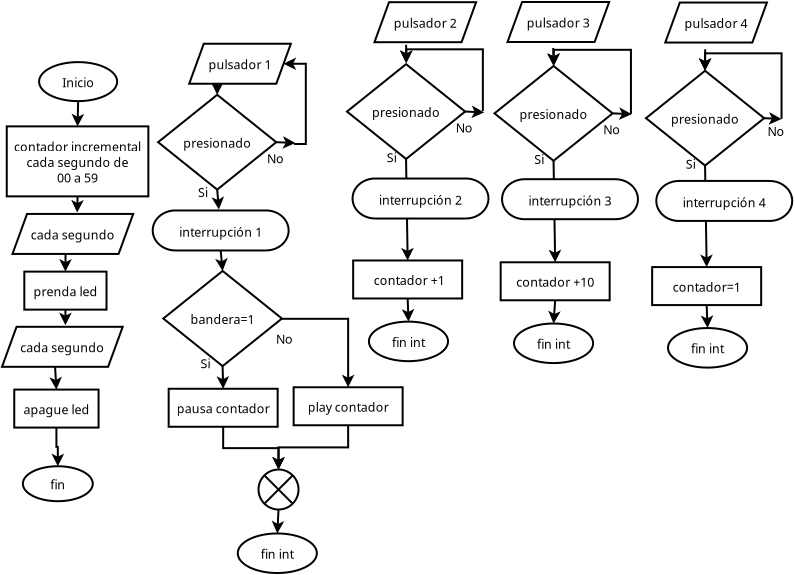 <?xml version="1.0" encoding="UTF-8"?>
<dia:diagram xmlns:dia="http://www.lysator.liu.se/~alla/dia/">
  <dia:layer name="Fondo" visible="true" active="true">
    <dia:group>
      <dia:object type="Flowchart - Ellipse" version="0" id="O0">
        <dia:attribute name="obj_pos">
          <dia:point val="18.823,24.434"/>
        </dia:attribute>
        <dia:attribute name="obj_bb">
          <dia:rectangle val="18.773,24.384;22.776,26.436"/>
        </dia:attribute>
        <dia:attribute name="elem_corner">
          <dia:point val="18.823,24.434"/>
        </dia:attribute>
        <dia:attribute name="elem_width">
          <dia:real val="3.903"/>
        </dia:attribute>
        <dia:attribute name="elem_height">
          <dia:real val="1.951"/>
        </dia:attribute>
        <dia:attribute name="border_width">
          <dia:real val="0.1"/>
        </dia:attribute>
        <dia:attribute name="show_background">
          <dia:boolean val="true"/>
        </dia:attribute>
        <dia:attribute name="padding">
          <dia:real val="0.15"/>
        </dia:attribute>
        <dia:attribute name="text">
          <dia:composite type="text">
            <dia:attribute name="string">
              <dia:string>#Inicio#</dia:string>
            </dia:attribute>
            <dia:attribute name="font">
              <dia:font family="sans" style="0" name="Helvetica"/>
            </dia:attribute>
            <dia:attribute name="height">
              <dia:real val="0.776"/>
            </dia:attribute>
            <dia:attribute name="pos">
              <dia:point val="20.775,25.642"/>
            </dia:attribute>
            <dia:attribute name="color">
              <dia:color val="#000000"/>
            </dia:attribute>
            <dia:attribute name="alignment">
              <dia:enum val="1"/>
            </dia:attribute>
          </dia:composite>
        </dia:attribute>
      </dia:object>
      <dia:object type="Flowchart - Box" version="0" id="O1">
        <dia:attribute name="obj_pos">
          <dia:point val="17.206,27.648"/>
        </dia:attribute>
        <dia:attribute name="obj_bb">
          <dia:rectangle val="17.156,27.598;24.336,31.198"/>
        </dia:attribute>
        <dia:attribute name="elem_corner">
          <dia:point val="17.206,27.648"/>
        </dia:attribute>
        <dia:attribute name="elem_width">
          <dia:real val="7.08"/>
        </dia:attribute>
        <dia:attribute name="elem_height">
          <dia:real val="3.5"/>
        </dia:attribute>
        <dia:attribute name="border_width">
          <dia:real val="0.1"/>
        </dia:attribute>
        <dia:attribute name="show_background">
          <dia:boolean val="true"/>
        </dia:attribute>
        <dia:attribute name="padding">
          <dia:real val="0.15"/>
        </dia:attribute>
        <dia:attribute name="text">
          <dia:composite type="text">
            <dia:attribute name="string">
              <dia:string>#contador incremental
cada segundo de
00 a 59#</dia:string>
            </dia:attribute>
            <dia:attribute name="font">
              <dia:font family="sans" style="0" name="Helvetica"/>
            </dia:attribute>
            <dia:attribute name="height">
              <dia:real val="0.776"/>
            </dia:attribute>
            <dia:attribute name="pos">
              <dia:point val="20.746,28.853"/>
            </dia:attribute>
            <dia:attribute name="color">
              <dia:color val="#000000"/>
            </dia:attribute>
            <dia:attribute name="alignment">
              <dia:enum val="1"/>
            </dia:attribute>
          </dia:composite>
        </dia:attribute>
      </dia:object>
      <dia:object type="Flowchart - Parallelogram" version="0" id="O2">
        <dia:attribute name="obj_pos">
          <dia:point val="17.492,32.026"/>
        </dia:attribute>
        <dia:attribute name="obj_bb">
          <dia:rectangle val="17.442,31.976;23.576,34.076"/>
        </dia:attribute>
        <dia:attribute name="elem_corner">
          <dia:point val="17.492,32.026"/>
        </dia:attribute>
        <dia:attribute name="elem_width">
          <dia:real val="6.034"/>
        </dia:attribute>
        <dia:attribute name="elem_height">
          <dia:real val="2"/>
        </dia:attribute>
        <dia:attribute name="border_width">
          <dia:real val="0.1"/>
        </dia:attribute>
        <dia:attribute name="show_background">
          <dia:boolean val="true"/>
        </dia:attribute>
        <dia:attribute name="shear_angle">
          <dia:real val="70"/>
        </dia:attribute>
        <dia:attribute name="padding">
          <dia:real val="0.15"/>
        </dia:attribute>
        <dia:attribute name="text">
          <dia:composite type="text">
            <dia:attribute name="string">
              <dia:string>#cada segundo#</dia:string>
            </dia:attribute>
            <dia:attribute name="font">
              <dia:font family="sans" style="0" name="Helvetica"/>
            </dia:attribute>
            <dia:attribute name="height">
              <dia:real val="0.776"/>
            </dia:attribute>
            <dia:attribute name="pos">
              <dia:point val="20.509,33.258"/>
            </dia:attribute>
            <dia:attribute name="color">
              <dia:color val="#000000"/>
            </dia:attribute>
            <dia:attribute name="alignment">
              <dia:enum val="1"/>
            </dia:attribute>
          </dia:composite>
        </dia:attribute>
      </dia:object>
      <dia:object type="Flowchart - Box" version="0" id="O3">
        <dia:attribute name="obj_pos">
          <dia:point val="18.084,34.91"/>
        </dia:attribute>
        <dia:attribute name="obj_bb">
          <dia:rectangle val="18.034,34.86;22.244,36.86"/>
        </dia:attribute>
        <dia:attribute name="elem_corner">
          <dia:point val="18.084,34.91"/>
        </dia:attribute>
        <dia:attribute name="elem_width">
          <dia:real val="4.11"/>
        </dia:attribute>
        <dia:attribute name="elem_height">
          <dia:real val="1.9"/>
        </dia:attribute>
        <dia:attribute name="border_width">
          <dia:real val="0.1"/>
        </dia:attribute>
        <dia:attribute name="show_background">
          <dia:boolean val="true"/>
        </dia:attribute>
        <dia:attribute name="padding">
          <dia:real val="0.15"/>
        </dia:attribute>
        <dia:attribute name="text">
          <dia:composite type="text">
            <dia:attribute name="string">
              <dia:string>#prenda led#</dia:string>
            </dia:attribute>
            <dia:attribute name="font">
              <dia:font family="sans" style="0" name="Helvetica"/>
            </dia:attribute>
            <dia:attribute name="height">
              <dia:real val="0.776"/>
            </dia:attribute>
            <dia:attribute name="pos">
              <dia:point val="20.139,36.092"/>
            </dia:attribute>
            <dia:attribute name="color">
              <dia:color val="#000000"/>
            </dia:attribute>
            <dia:attribute name="alignment">
              <dia:enum val="1"/>
            </dia:attribute>
          </dia:composite>
        </dia:attribute>
      </dia:object>
      <dia:object type="Flowchart - Box" version="0" id="O4">
        <dia:attribute name="obj_pos">
          <dia:point val="17.581,40.808"/>
        </dia:attribute>
        <dia:attribute name="obj_bb">
          <dia:rectangle val="17.531,40.758;21.846,42.758"/>
        </dia:attribute>
        <dia:attribute name="elem_corner">
          <dia:point val="17.581,40.808"/>
        </dia:attribute>
        <dia:attribute name="elem_width">
          <dia:real val="4.215"/>
        </dia:attribute>
        <dia:attribute name="elem_height">
          <dia:real val="1.9"/>
        </dia:attribute>
        <dia:attribute name="border_width">
          <dia:real val="0.1"/>
        </dia:attribute>
        <dia:attribute name="show_background">
          <dia:boolean val="true"/>
        </dia:attribute>
        <dia:attribute name="padding">
          <dia:real val="0.15"/>
        </dia:attribute>
        <dia:attribute name="text">
          <dia:composite type="text">
            <dia:attribute name="string">
              <dia:string>#apague led#</dia:string>
            </dia:attribute>
            <dia:attribute name="font">
              <dia:font family="sans" style="0" name="Helvetica"/>
            </dia:attribute>
            <dia:attribute name="height">
              <dia:real val="0.776"/>
            </dia:attribute>
            <dia:attribute name="pos">
              <dia:point val="19.689,41.99"/>
            </dia:attribute>
            <dia:attribute name="color">
              <dia:color val="#000000"/>
            </dia:attribute>
            <dia:attribute name="alignment">
              <dia:enum val="1"/>
            </dia:attribute>
          </dia:composite>
        </dia:attribute>
      </dia:object>
      <dia:object type="Flowchart - Parallelogram" version="0" id="O5">
        <dia:attribute name="obj_pos">
          <dia:point val="16.968,37.67"/>
        </dia:attribute>
        <dia:attribute name="obj_bb">
          <dia:rectangle val="16.918,37.62;23.052,39.72"/>
        </dia:attribute>
        <dia:attribute name="elem_corner">
          <dia:point val="16.968,37.67"/>
        </dia:attribute>
        <dia:attribute name="elem_width">
          <dia:real val="6.034"/>
        </dia:attribute>
        <dia:attribute name="elem_height">
          <dia:real val="2"/>
        </dia:attribute>
        <dia:attribute name="border_width">
          <dia:real val="0.1"/>
        </dia:attribute>
        <dia:attribute name="show_background">
          <dia:boolean val="true"/>
        </dia:attribute>
        <dia:attribute name="shear_angle">
          <dia:real val="70"/>
        </dia:attribute>
        <dia:attribute name="padding">
          <dia:real val="0.15"/>
        </dia:attribute>
        <dia:attribute name="text">
          <dia:composite type="text">
            <dia:attribute name="string">
              <dia:string>#cada segundo#</dia:string>
            </dia:attribute>
            <dia:attribute name="font">
              <dia:font family="sans" style="0" name="Helvetica"/>
            </dia:attribute>
            <dia:attribute name="height">
              <dia:real val="0.776"/>
            </dia:attribute>
            <dia:attribute name="pos">
              <dia:point val="19.985,38.902"/>
            </dia:attribute>
            <dia:attribute name="color">
              <dia:color val="#000000"/>
            </dia:attribute>
            <dia:attribute name="alignment">
              <dia:enum val="1"/>
            </dia:attribute>
          </dia:composite>
        </dia:attribute>
      </dia:object>
      <dia:object type="Flowchart - Ellipse" version="0" id="O6">
        <dia:attribute name="obj_pos">
          <dia:point val="18.011,44.641"/>
        </dia:attribute>
        <dia:attribute name="obj_bb">
          <dia:rectangle val="17.96,44.59;21.556,46.438"/>
        </dia:attribute>
        <dia:attribute name="elem_corner">
          <dia:point val="18.011,44.641"/>
        </dia:attribute>
        <dia:attribute name="elem_width">
          <dia:real val="3.496"/>
        </dia:attribute>
        <dia:attribute name="elem_height">
          <dia:real val="1.748"/>
        </dia:attribute>
        <dia:attribute name="border_width">
          <dia:real val="0.1"/>
        </dia:attribute>
        <dia:attribute name="show_background">
          <dia:boolean val="true"/>
        </dia:attribute>
        <dia:attribute name="padding">
          <dia:real val="0.15"/>
        </dia:attribute>
        <dia:attribute name="text">
          <dia:composite type="text">
            <dia:attribute name="string">
              <dia:string>#fin#</dia:string>
            </dia:attribute>
            <dia:attribute name="font">
              <dia:font family="sans" style="0" name="Helvetica"/>
            </dia:attribute>
            <dia:attribute name="height">
              <dia:real val="0.776"/>
            </dia:attribute>
            <dia:attribute name="pos">
              <dia:point val="19.758,45.746"/>
            </dia:attribute>
            <dia:attribute name="color">
              <dia:color val="#000000"/>
            </dia:attribute>
            <dia:attribute name="alignment">
              <dia:enum val="1"/>
            </dia:attribute>
          </dia:composite>
        </dia:attribute>
      </dia:object>
      <dia:object type="Flowchart - Diamond" version="0" id="O7">
        <dia:attribute name="obj_pos">
          <dia:point val="24.773,26.068"/>
        </dia:attribute>
        <dia:attribute name="obj_bb">
          <dia:rectangle val="24.724,26.018;30.731,30.858"/>
        </dia:attribute>
        <dia:attribute name="elem_corner">
          <dia:point val="24.773,26.068"/>
        </dia:attribute>
        <dia:attribute name="elem_width">
          <dia:real val="5.907"/>
        </dia:attribute>
        <dia:attribute name="elem_height">
          <dia:real val="4.741"/>
        </dia:attribute>
        <dia:attribute name="border_width">
          <dia:real val="0.1"/>
        </dia:attribute>
        <dia:attribute name="show_background">
          <dia:boolean val="true"/>
        </dia:attribute>
        <dia:attribute name="padding">
          <dia:real val="0.15"/>
        </dia:attribute>
        <dia:attribute name="text">
          <dia:composite type="text">
            <dia:attribute name="string">
              <dia:string>#presionado#</dia:string>
            </dia:attribute>
            <dia:attribute name="font">
              <dia:font family="sans" style="0" name="Helvetica"/>
            </dia:attribute>
            <dia:attribute name="height">
              <dia:real val="0.776"/>
            </dia:attribute>
            <dia:attribute name="pos">
              <dia:point val="27.727,28.67"/>
            </dia:attribute>
            <dia:attribute name="color">
              <dia:color val="#000000"/>
            </dia:attribute>
            <dia:attribute name="alignment">
              <dia:enum val="1"/>
            </dia:attribute>
          </dia:composite>
        </dia:attribute>
      </dia:object>
      <dia:object type="Standard - Text" version="1" id="O8">
        <dia:attribute name="obj_pos">
          <dia:point val="26.774,31.184"/>
        </dia:attribute>
        <dia:attribute name="obj_bb">
          <dia:rectangle val="26.774,30.564;27.262,31.311"/>
        </dia:attribute>
        <dia:attribute name="text">
          <dia:composite type="text">
            <dia:attribute name="string">
              <dia:string>#Si#</dia:string>
            </dia:attribute>
            <dia:attribute name="font">
              <dia:font family="sans" style="0" name="Helvetica"/>
            </dia:attribute>
            <dia:attribute name="height">
              <dia:real val="0.776"/>
            </dia:attribute>
            <dia:attribute name="pos">
              <dia:point val="26.774,31.184"/>
            </dia:attribute>
            <dia:attribute name="color">
              <dia:color val="#000000"/>
            </dia:attribute>
            <dia:attribute name="alignment">
              <dia:enum val="0"/>
            </dia:attribute>
          </dia:composite>
        </dia:attribute>
        <dia:attribute name="valign">
          <dia:enum val="3"/>
        </dia:attribute>
      </dia:object>
      <dia:object type="Standard - Text" version="1" id="O9">
        <dia:attribute name="obj_pos">
          <dia:point val="30.213,29.488"/>
        </dia:attribute>
        <dia:attribute name="obj_bb">
          <dia:rectangle val="30.213,28.867;30.966,29.615"/>
        </dia:attribute>
        <dia:attribute name="text">
          <dia:composite type="text">
            <dia:attribute name="string">
              <dia:string>#No#</dia:string>
            </dia:attribute>
            <dia:attribute name="font">
              <dia:font family="sans" style="0" name="Helvetica"/>
            </dia:attribute>
            <dia:attribute name="height">
              <dia:real val="0.776"/>
            </dia:attribute>
            <dia:attribute name="pos">
              <dia:point val="30.213,29.488"/>
            </dia:attribute>
            <dia:attribute name="color">
              <dia:color val="#000000"/>
            </dia:attribute>
            <dia:attribute name="alignment">
              <dia:enum val="0"/>
            </dia:attribute>
          </dia:composite>
        </dia:attribute>
        <dia:attribute name="valign">
          <dia:enum val="3"/>
        </dia:attribute>
      </dia:object>
      <dia:object type="Flowchart - Box" version="0" id="O10">
        <dia:attribute name="obj_pos">
          <dia:point val="25.301,40.767"/>
        </dia:attribute>
        <dia:attribute name="obj_bb">
          <dia:rectangle val="25.251,40.717;30.801,42.717"/>
        </dia:attribute>
        <dia:attribute name="elem_corner">
          <dia:point val="25.301,40.767"/>
        </dia:attribute>
        <dia:attribute name="elem_width">
          <dia:real val="5.45"/>
        </dia:attribute>
        <dia:attribute name="elem_height">
          <dia:real val="1.9"/>
        </dia:attribute>
        <dia:attribute name="border_width">
          <dia:real val="0.1"/>
        </dia:attribute>
        <dia:attribute name="show_background">
          <dia:boolean val="true"/>
        </dia:attribute>
        <dia:attribute name="padding">
          <dia:real val="0.15"/>
        </dia:attribute>
        <dia:attribute name="text">
          <dia:composite type="text">
            <dia:attribute name="string">
              <dia:string>#pausa contador#</dia:string>
            </dia:attribute>
            <dia:attribute name="font">
              <dia:font family="sans" style="0" name="Helvetica"/>
            </dia:attribute>
            <dia:attribute name="height">
              <dia:real val="0.776"/>
            </dia:attribute>
            <dia:attribute name="pos">
              <dia:point val="28.026,41.949"/>
            </dia:attribute>
            <dia:attribute name="color">
              <dia:color val="#000000"/>
            </dia:attribute>
            <dia:attribute name="alignment">
              <dia:enum val="1"/>
            </dia:attribute>
          </dia:composite>
        </dia:attribute>
      </dia:object>
      <dia:object type="Flowchart - Box" version="0" id="O11">
        <dia:attribute name="obj_pos">
          <dia:point val="31.55,40.692"/>
        </dia:attribute>
        <dia:attribute name="obj_bb">
          <dia:rectangle val="31.5,40.642;37.05,42.642"/>
        </dia:attribute>
        <dia:attribute name="elem_corner">
          <dia:point val="31.55,40.692"/>
        </dia:attribute>
        <dia:attribute name="elem_width">
          <dia:real val="5.45"/>
        </dia:attribute>
        <dia:attribute name="elem_height">
          <dia:real val="1.9"/>
        </dia:attribute>
        <dia:attribute name="border_width">
          <dia:real val="0.1"/>
        </dia:attribute>
        <dia:attribute name="show_background">
          <dia:boolean val="true"/>
        </dia:attribute>
        <dia:attribute name="padding">
          <dia:real val="0.15"/>
        </dia:attribute>
        <dia:attribute name="text">
          <dia:composite type="text">
            <dia:attribute name="string">
              <dia:string>#play contador#</dia:string>
            </dia:attribute>
            <dia:attribute name="font">
              <dia:font family="sans" style="0" name="Helvetica"/>
            </dia:attribute>
            <dia:attribute name="height">
              <dia:real val="0.776"/>
            </dia:attribute>
            <dia:attribute name="pos">
              <dia:point val="34.275,41.874"/>
            </dia:attribute>
            <dia:attribute name="color">
              <dia:color val="#000000"/>
            </dia:attribute>
            <dia:attribute name="alignment">
              <dia:enum val="1"/>
            </dia:attribute>
          </dia:composite>
        </dia:attribute>
      </dia:object>
      <dia:object type="Standard - Line" version="0" id="O12">
        <dia:attribute name="obj_pos">
          <dia:point val="27.732,25.16"/>
        </dia:attribute>
        <dia:attribute name="obj_bb">
          <dia:rectangle val="27.413,25.11;28.046,26.18"/>
        </dia:attribute>
        <dia:attribute name="conn_endpoints">
          <dia:point val="27.732,25.16"/>
          <dia:point val="27.727,26.068"/>
        </dia:attribute>
        <dia:attribute name="numcp">
          <dia:int val="1"/>
        </dia:attribute>
        <dia:attribute name="line_width">
          <dia:real val="0.1"/>
        </dia:attribute>
        <dia:attribute name="end_arrow">
          <dia:enum val="22"/>
        </dia:attribute>
        <dia:attribute name="end_arrow_length">
          <dia:real val="0.41"/>
        </dia:attribute>
        <dia:attribute name="end_arrow_width">
          <dia:real val="0.41"/>
        </dia:attribute>
        <dia:connections>
          <dia:connection handle="1" to="O7" connection="0"/>
        </dia:connections>
      </dia:object>
      <dia:object type="Standard - Line" version="0" id="O13">
        <dia:attribute name="obj_pos">
          <dia:point val="27.727,30.808"/>
        </dia:attribute>
        <dia:attribute name="obj_bb">
          <dia:rectangle val="27.452,30.754;28.083,31.912"/>
        </dia:attribute>
        <dia:attribute name="conn_endpoints">
          <dia:point val="27.727,30.808"/>
          <dia:point val="27.812,31.801"/>
        </dia:attribute>
        <dia:attribute name="numcp">
          <dia:int val="1"/>
        </dia:attribute>
        <dia:attribute name="line_width">
          <dia:real val="0.1"/>
        </dia:attribute>
        <dia:attribute name="end_arrow">
          <dia:enum val="22"/>
        </dia:attribute>
        <dia:attribute name="end_arrow_length">
          <dia:real val="0.41"/>
        </dia:attribute>
        <dia:attribute name="end_arrow_width">
          <dia:real val="0.41"/>
        </dia:attribute>
        <dia:connections>
          <dia:connection handle="0" to="O7" connection="8"/>
          <dia:connection handle="1" to="O45" connection="16"/>
        </dia:connections>
      </dia:object>
      <dia:object type="Standard - Line" version="0" id="O14">
        <dia:attribute name="obj_pos">
          <dia:point val="30.681,28.438"/>
        </dia:attribute>
        <dia:attribute name="obj_bb">
          <dia:rectangle val="30.629,28.14;31.746,28.773"/>
        </dia:attribute>
        <dia:attribute name="conn_endpoints">
          <dia:point val="30.681,28.438"/>
          <dia:point val="31.635,28.479"/>
        </dia:attribute>
        <dia:attribute name="numcp">
          <dia:int val="1"/>
        </dia:attribute>
        <dia:attribute name="line_width">
          <dia:real val="0.1"/>
        </dia:attribute>
        <dia:attribute name="end_arrow">
          <dia:enum val="22"/>
        </dia:attribute>
        <dia:attribute name="end_arrow_length">
          <dia:real val="0.41"/>
        </dia:attribute>
        <dia:attribute name="end_arrow_width">
          <dia:real val="0.41"/>
        </dia:attribute>
        <dia:connections>
          <dia:connection handle="0" to="O7" connection="4"/>
        </dia:connections>
      </dia:object>
      <dia:object type="Standard - Text" version="1" id="O15">
        <dia:attribute name="obj_pos">
          <dia:point val="36.205,29.441"/>
        </dia:attribute>
        <dia:attribute name="obj_bb">
          <dia:rectangle val="36.205,28.821;36.693,29.569"/>
        </dia:attribute>
        <dia:attribute name="text">
          <dia:composite type="text">
            <dia:attribute name="string">
              <dia:string>#Si#</dia:string>
            </dia:attribute>
            <dia:attribute name="font">
              <dia:font family="sans" style="0" name="Helvetica"/>
            </dia:attribute>
            <dia:attribute name="height">
              <dia:real val="0.776"/>
            </dia:attribute>
            <dia:attribute name="pos">
              <dia:point val="36.205,29.441"/>
            </dia:attribute>
            <dia:attribute name="color">
              <dia:color val="#000000"/>
            </dia:attribute>
            <dia:attribute name="alignment">
              <dia:enum val="0"/>
            </dia:attribute>
          </dia:composite>
        </dia:attribute>
        <dia:attribute name="valign">
          <dia:enum val="3"/>
        </dia:attribute>
      </dia:object>
      <dia:object type="Flowchart - Box" version="0" id="O16">
        <dia:attribute name="obj_pos">
          <dia:point val="34.526,34.353"/>
        </dia:attribute>
        <dia:attribute name="obj_bb">
          <dia:rectangle val="34.476,34.303;40.026,36.303"/>
        </dia:attribute>
        <dia:attribute name="elem_corner">
          <dia:point val="34.526,34.353"/>
        </dia:attribute>
        <dia:attribute name="elem_width">
          <dia:real val="5.45"/>
        </dia:attribute>
        <dia:attribute name="elem_height">
          <dia:real val="1.9"/>
        </dia:attribute>
        <dia:attribute name="border_width">
          <dia:real val="0.1"/>
        </dia:attribute>
        <dia:attribute name="show_background">
          <dia:boolean val="true"/>
        </dia:attribute>
        <dia:attribute name="padding">
          <dia:real val="0.15"/>
        </dia:attribute>
        <dia:attribute name="text">
          <dia:composite type="text">
            <dia:attribute name="string">
              <dia:string># contador +1#</dia:string>
            </dia:attribute>
            <dia:attribute name="font">
              <dia:font family="sans" style="0" name="Helvetica"/>
            </dia:attribute>
            <dia:attribute name="height">
              <dia:real val="0.776"/>
            </dia:attribute>
            <dia:attribute name="pos">
              <dia:point val="37.251,35.535"/>
            </dia:attribute>
            <dia:attribute name="color">
              <dia:color val="#000000"/>
            </dia:attribute>
            <dia:attribute name="alignment">
              <dia:enum val="1"/>
            </dia:attribute>
          </dia:composite>
        </dia:attribute>
      </dia:object>
      <dia:object type="Standard - Line" version="0" id="O17">
        <dia:attribute name="obj_pos">
          <dia:point val="37.176,23.568"/>
        </dia:attribute>
        <dia:attribute name="obj_bb">
          <dia:rectangle val="36.858,23.518;37.492,24.602"/>
        </dia:attribute>
        <dia:attribute name="conn_endpoints">
          <dia:point val="37.176,23.568"/>
          <dia:point val="37.175,24.49"/>
        </dia:attribute>
        <dia:attribute name="numcp">
          <dia:int val="1"/>
        </dia:attribute>
        <dia:attribute name="line_width">
          <dia:real val="0.1"/>
        </dia:attribute>
        <dia:attribute name="end_arrow">
          <dia:enum val="22"/>
        </dia:attribute>
        <dia:attribute name="end_arrow_length">
          <dia:real val="0.41"/>
        </dia:attribute>
        <dia:attribute name="end_arrow_width">
          <dia:real val="0.41"/>
        </dia:attribute>
        <dia:connections>
          <dia:connection handle="1" to="O18" connection="16"/>
        </dia:connections>
      </dia:object>
      <dia:object type="Flowchart - Diamond" version="0" id="O18">
        <dia:attribute name="obj_pos">
          <dia:point val="34.217,24.537"/>
        </dia:attribute>
        <dia:attribute name="obj_bb">
          <dia:rectangle val="34.167,24.487;40.174,29.328"/>
        </dia:attribute>
        <dia:attribute name="elem_corner">
          <dia:point val="34.217,24.537"/>
        </dia:attribute>
        <dia:attribute name="elem_width">
          <dia:real val="5.907"/>
        </dia:attribute>
        <dia:attribute name="elem_height">
          <dia:real val="4.741"/>
        </dia:attribute>
        <dia:attribute name="border_width">
          <dia:real val="0.1"/>
        </dia:attribute>
        <dia:attribute name="show_background">
          <dia:boolean val="true"/>
        </dia:attribute>
        <dia:attribute name="padding">
          <dia:real val="0.15"/>
        </dia:attribute>
        <dia:attribute name="text">
          <dia:composite type="text">
            <dia:attribute name="string">
              <dia:string>#presionado#</dia:string>
            </dia:attribute>
            <dia:attribute name="font">
              <dia:font family="sans" style="0" name="Helvetica"/>
            </dia:attribute>
            <dia:attribute name="height">
              <dia:real val="0.776"/>
            </dia:attribute>
            <dia:attribute name="pos">
              <dia:point val="37.171,27.139"/>
            </dia:attribute>
            <dia:attribute name="color">
              <dia:color val="#000000"/>
            </dia:attribute>
            <dia:attribute name="alignment">
              <dia:enum val="1"/>
            </dia:attribute>
          </dia:composite>
        </dia:attribute>
      </dia:object>
      <dia:object type="Standard - Text" version="1" id="O19">
        <dia:attribute name="obj_pos">
          <dia:point val="39.657,27.957"/>
        </dia:attribute>
        <dia:attribute name="obj_bb">
          <dia:rectangle val="39.657,27.337;40.409,28.084"/>
        </dia:attribute>
        <dia:attribute name="text">
          <dia:composite type="text">
            <dia:attribute name="string">
              <dia:string>#No#</dia:string>
            </dia:attribute>
            <dia:attribute name="font">
              <dia:font family="sans" style="0" name="Helvetica"/>
            </dia:attribute>
            <dia:attribute name="height">
              <dia:real val="0.776"/>
            </dia:attribute>
            <dia:attribute name="pos">
              <dia:point val="39.657,27.957"/>
            </dia:attribute>
            <dia:attribute name="color">
              <dia:color val="#000000"/>
            </dia:attribute>
            <dia:attribute name="alignment">
              <dia:enum val="0"/>
            </dia:attribute>
          </dia:composite>
        </dia:attribute>
        <dia:attribute name="valign">
          <dia:enum val="3"/>
        </dia:attribute>
      </dia:object>
      <dia:object type="Standard - Line" version="0" id="O20">
        <dia:attribute name="obj_pos">
          <dia:point val="37.171,29.278"/>
        </dia:attribute>
        <dia:attribute name="obj_bb">
          <dia:rectangle val="36.926,29.227;37.559,34.465"/>
        </dia:attribute>
        <dia:attribute name="conn_endpoints">
          <dia:point val="37.171,29.278"/>
          <dia:point val="37.251,34.353"/>
        </dia:attribute>
        <dia:attribute name="numcp">
          <dia:int val="1"/>
        </dia:attribute>
        <dia:attribute name="line_width">
          <dia:real val="0.1"/>
        </dia:attribute>
        <dia:attribute name="end_arrow">
          <dia:enum val="22"/>
        </dia:attribute>
        <dia:attribute name="end_arrow_length">
          <dia:real val="0.41"/>
        </dia:attribute>
        <dia:attribute name="end_arrow_width">
          <dia:real val="0.41"/>
        </dia:attribute>
        <dia:connections>
          <dia:connection handle="0" to="O18" connection="8"/>
          <dia:connection handle="1" to="O16" connection="2"/>
        </dia:connections>
      </dia:object>
      <dia:object type="Standard - Line" version="0" id="O21">
        <dia:attribute name="obj_pos">
          <dia:point val="40.124,26.907"/>
        </dia:attribute>
        <dia:attribute name="obj_bb">
          <dia:rectangle val="40.072,26.609;41.19,27.242"/>
        </dia:attribute>
        <dia:attribute name="conn_endpoints">
          <dia:point val="40.124,26.907"/>
          <dia:point val="41.078,26.948"/>
        </dia:attribute>
        <dia:attribute name="numcp">
          <dia:int val="1"/>
        </dia:attribute>
        <dia:attribute name="line_width">
          <dia:real val="0.1"/>
        </dia:attribute>
        <dia:attribute name="end_arrow">
          <dia:enum val="22"/>
        </dia:attribute>
        <dia:attribute name="end_arrow_length">
          <dia:real val="0.41"/>
        </dia:attribute>
        <dia:attribute name="end_arrow_width">
          <dia:real val="0.41"/>
        </dia:attribute>
        <dia:connections>
          <dia:connection handle="0" to="O18" connection="4"/>
        </dia:connections>
      </dia:object>
      <dia:object type="Standard - ZigZagLine" version="1" id="O22">
        <dia:attribute name="obj_pos">
          <dia:point val="41.011,26.877"/>
        </dia:attribute>
        <dia:attribute name="obj_bb">
          <dia:rectangle val="36.87,23.745;41.061,26.927"/>
        </dia:attribute>
        <dia:attribute name="orth_points">
          <dia:point val="41.011,26.877"/>
          <dia:point val="41.011,23.795"/>
          <dia:point val="37.187,23.795"/>
          <dia:point val="37.187,24.472"/>
        </dia:attribute>
        <dia:attribute name="orth_orient">
          <dia:enum val="1"/>
          <dia:enum val="0"/>
          <dia:enum val="1"/>
        </dia:attribute>
        <dia:attribute name="autorouting">
          <dia:boolean val="false"/>
        </dia:attribute>
        <dia:attribute name="line_width">
          <dia:real val="0.1"/>
        </dia:attribute>
        <dia:attribute name="end_arrow">
          <dia:enum val="22"/>
        </dia:attribute>
        <dia:attribute name="end_arrow_length">
          <dia:real val="0.41"/>
        </dia:attribute>
        <dia:attribute name="end_arrow_width">
          <dia:real val="0.41"/>
        </dia:attribute>
      </dia:object>
      <dia:object type="Standard - Text" version="1" id="O23">
        <dia:attribute name="obj_pos">
          <dia:point val="43.58,29.531"/>
        </dia:attribute>
        <dia:attribute name="obj_bb">
          <dia:rectangle val="43.58,28.911;44.068,29.659"/>
        </dia:attribute>
        <dia:attribute name="text">
          <dia:composite type="text">
            <dia:attribute name="string">
              <dia:string>#Si#</dia:string>
            </dia:attribute>
            <dia:attribute name="font">
              <dia:font family="sans" style="0" name="Helvetica"/>
            </dia:attribute>
            <dia:attribute name="height">
              <dia:real val="0.776"/>
            </dia:attribute>
            <dia:attribute name="pos">
              <dia:point val="43.58,29.531"/>
            </dia:attribute>
            <dia:attribute name="color">
              <dia:color val="#000000"/>
            </dia:attribute>
            <dia:attribute name="alignment">
              <dia:enum val="0"/>
            </dia:attribute>
          </dia:composite>
        </dia:attribute>
        <dia:attribute name="valign">
          <dia:enum val="3"/>
        </dia:attribute>
      </dia:object>
      <dia:object type="Flowchart - Box" version="0" id="O24">
        <dia:attribute name="obj_pos">
          <dia:point val="41.901,34.443"/>
        </dia:attribute>
        <dia:attribute name="obj_bb">
          <dia:rectangle val="41.851,34.393;47.401,36.393"/>
        </dia:attribute>
        <dia:attribute name="elem_corner">
          <dia:point val="41.901,34.443"/>
        </dia:attribute>
        <dia:attribute name="elem_width">
          <dia:real val="5.45"/>
        </dia:attribute>
        <dia:attribute name="elem_height">
          <dia:real val="1.9"/>
        </dia:attribute>
        <dia:attribute name="border_width">
          <dia:real val="0.1"/>
        </dia:attribute>
        <dia:attribute name="show_background">
          <dia:boolean val="true"/>
        </dia:attribute>
        <dia:attribute name="padding">
          <dia:real val="0.15"/>
        </dia:attribute>
        <dia:attribute name="text">
          <dia:composite type="text">
            <dia:attribute name="string">
              <dia:string>#contador +10#</dia:string>
            </dia:attribute>
            <dia:attribute name="font">
              <dia:font family="sans" style="0" name="Helvetica"/>
            </dia:attribute>
            <dia:attribute name="height">
              <dia:real val="0.776"/>
            </dia:attribute>
            <dia:attribute name="pos">
              <dia:point val="44.626,35.625"/>
            </dia:attribute>
            <dia:attribute name="color">
              <dia:color val="#000000"/>
            </dia:attribute>
            <dia:attribute name="alignment">
              <dia:enum val="1"/>
            </dia:attribute>
          </dia:composite>
        </dia:attribute>
      </dia:object>
      <dia:object type="Standard - Line" version="0" id="O25">
        <dia:attribute name="obj_pos">
          <dia:point val="44.53,23.726"/>
        </dia:attribute>
        <dia:attribute name="obj_bb">
          <dia:rectangle val="44.22,23.675;44.853,24.739"/>
        </dia:attribute>
        <dia:attribute name="conn_endpoints">
          <dia:point val="44.53,23.726"/>
          <dia:point val="44.546,24.627"/>
        </dia:attribute>
        <dia:attribute name="numcp">
          <dia:int val="1"/>
        </dia:attribute>
        <dia:attribute name="line_width">
          <dia:real val="0.1"/>
        </dia:attribute>
        <dia:attribute name="end_arrow">
          <dia:enum val="22"/>
        </dia:attribute>
        <dia:attribute name="end_arrow_length">
          <dia:real val="0.41"/>
        </dia:attribute>
        <dia:attribute name="end_arrow_width">
          <dia:real val="0.41"/>
        </dia:attribute>
        <dia:connections>
          <dia:connection handle="1" to="O26" connection="0"/>
        </dia:connections>
      </dia:object>
      <dia:object type="Flowchart - Diamond" version="0" id="O26">
        <dia:attribute name="obj_pos">
          <dia:point val="41.592,24.627"/>
        </dia:attribute>
        <dia:attribute name="obj_bb">
          <dia:rectangle val="41.542,24.577;47.549,29.418"/>
        </dia:attribute>
        <dia:attribute name="elem_corner">
          <dia:point val="41.592,24.627"/>
        </dia:attribute>
        <dia:attribute name="elem_width">
          <dia:real val="5.907"/>
        </dia:attribute>
        <dia:attribute name="elem_height">
          <dia:real val="4.741"/>
        </dia:attribute>
        <dia:attribute name="border_width">
          <dia:real val="0.1"/>
        </dia:attribute>
        <dia:attribute name="show_background">
          <dia:boolean val="true"/>
        </dia:attribute>
        <dia:attribute name="padding">
          <dia:real val="0.15"/>
        </dia:attribute>
        <dia:attribute name="text">
          <dia:composite type="text">
            <dia:attribute name="string">
              <dia:string>#presionado#</dia:string>
            </dia:attribute>
            <dia:attribute name="font">
              <dia:font family="sans" style="0" name="Helvetica"/>
            </dia:attribute>
            <dia:attribute name="height">
              <dia:real val="0.776"/>
            </dia:attribute>
            <dia:attribute name="pos">
              <dia:point val="44.546,27.229"/>
            </dia:attribute>
            <dia:attribute name="color">
              <dia:color val="#000000"/>
            </dia:attribute>
            <dia:attribute name="alignment">
              <dia:enum val="1"/>
            </dia:attribute>
          </dia:composite>
        </dia:attribute>
      </dia:object>
      <dia:object type="Standard - Text" version="1" id="O27">
        <dia:attribute name="obj_pos">
          <dia:point val="47.032,28.047"/>
        </dia:attribute>
        <dia:attribute name="obj_bb">
          <dia:rectangle val="47.032,27.427;47.784,28.174"/>
        </dia:attribute>
        <dia:attribute name="text">
          <dia:composite type="text">
            <dia:attribute name="string">
              <dia:string>#No#</dia:string>
            </dia:attribute>
            <dia:attribute name="font">
              <dia:font family="sans" style="0" name="Helvetica"/>
            </dia:attribute>
            <dia:attribute name="height">
              <dia:real val="0.776"/>
            </dia:attribute>
            <dia:attribute name="pos">
              <dia:point val="47.032,28.047"/>
            </dia:attribute>
            <dia:attribute name="color">
              <dia:color val="#000000"/>
            </dia:attribute>
            <dia:attribute name="alignment">
              <dia:enum val="0"/>
            </dia:attribute>
          </dia:composite>
        </dia:attribute>
        <dia:attribute name="valign">
          <dia:enum val="3"/>
        </dia:attribute>
      </dia:object>
      <dia:object type="Standard - Line" version="0" id="O28">
        <dia:attribute name="obj_pos">
          <dia:point val="44.546,29.368"/>
        </dia:attribute>
        <dia:attribute name="obj_bb">
          <dia:rectangle val="44.301,29.317;44.934,34.555"/>
        </dia:attribute>
        <dia:attribute name="conn_endpoints">
          <dia:point val="44.546,29.368"/>
          <dia:point val="44.626,34.443"/>
        </dia:attribute>
        <dia:attribute name="numcp">
          <dia:int val="1"/>
        </dia:attribute>
        <dia:attribute name="line_width">
          <dia:real val="0.1"/>
        </dia:attribute>
        <dia:attribute name="end_arrow">
          <dia:enum val="22"/>
        </dia:attribute>
        <dia:attribute name="end_arrow_length">
          <dia:real val="0.41"/>
        </dia:attribute>
        <dia:attribute name="end_arrow_width">
          <dia:real val="0.41"/>
        </dia:attribute>
        <dia:connections>
          <dia:connection handle="0" to="O26" connection="8"/>
          <dia:connection handle="1" to="O24" connection="2"/>
        </dia:connections>
      </dia:object>
      <dia:object type="Standard - Line" version="0" id="O29">
        <dia:attribute name="obj_pos">
          <dia:point val="47.499,26.997"/>
        </dia:attribute>
        <dia:attribute name="obj_bb">
          <dia:rectangle val="47.447,26.699;48.565,27.332"/>
        </dia:attribute>
        <dia:attribute name="conn_endpoints">
          <dia:point val="47.499,26.997"/>
          <dia:point val="48.453,27.038"/>
        </dia:attribute>
        <dia:attribute name="numcp">
          <dia:int val="1"/>
        </dia:attribute>
        <dia:attribute name="line_width">
          <dia:real val="0.1"/>
        </dia:attribute>
        <dia:attribute name="end_arrow">
          <dia:enum val="22"/>
        </dia:attribute>
        <dia:attribute name="end_arrow_length">
          <dia:real val="0.41"/>
        </dia:attribute>
        <dia:attribute name="end_arrow_width">
          <dia:real val="0.41"/>
        </dia:attribute>
        <dia:connections>
          <dia:connection handle="0" to="O26" connection="4"/>
        </dia:connections>
      </dia:object>
      <dia:object type="Standard - ZigZagLine" version="1" id="O30">
        <dia:attribute name="obj_pos">
          <dia:point val="48.415,27.026"/>
        </dia:attribute>
        <dia:attribute name="obj_bb">
          <dia:rectangle val="44.241,23.77;48.465,27.076"/>
        </dia:attribute>
        <dia:attribute name="orth_points">
          <dia:point val="48.415,27.026"/>
          <dia:point val="48.415,23.82"/>
          <dia:point val="44.558,23.82"/>
          <dia:point val="44.558,24.621"/>
        </dia:attribute>
        <dia:attribute name="orth_orient">
          <dia:enum val="1"/>
          <dia:enum val="0"/>
          <dia:enum val="1"/>
        </dia:attribute>
        <dia:attribute name="autorouting">
          <dia:boolean val="false"/>
        </dia:attribute>
        <dia:attribute name="line_width">
          <dia:real val="0.1"/>
        </dia:attribute>
        <dia:attribute name="end_arrow">
          <dia:enum val="22"/>
        </dia:attribute>
        <dia:attribute name="end_arrow_length">
          <dia:real val="0.41"/>
        </dia:attribute>
        <dia:attribute name="end_arrow_width">
          <dia:real val="0.41"/>
        </dia:attribute>
      </dia:object>
      <dia:object type="Standard - Text" version="1" id="O31">
        <dia:attribute name="obj_pos">
          <dia:point val="51.155,29.771"/>
        </dia:attribute>
        <dia:attribute name="obj_bb">
          <dia:rectangle val="51.155,29.151;51.643,29.899"/>
        </dia:attribute>
        <dia:attribute name="text">
          <dia:composite type="text">
            <dia:attribute name="string">
              <dia:string>#Si#</dia:string>
            </dia:attribute>
            <dia:attribute name="font">
              <dia:font family="sans" style="0" name="Helvetica"/>
            </dia:attribute>
            <dia:attribute name="height">
              <dia:real val="0.776"/>
            </dia:attribute>
            <dia:attribute name="pos">
              <dia:point val="51.155,29.771"/>
            </dia:attribute>
            <dia:attribute name="color">
              <dia:color val="#000000"/>
            </dia:attribute>
            <dia:attribute name="alignment">
              <dia:enum val="0"/>
            </dia:attribute>
          </dia:composite>
        </dia:attribute>
        <dia:attribute name="valign">
          <dia:enum val="3"/>
        </dia:attribute>
      </dia:object>
      <dia:object type="Flowchart - Box" version="0" id="O32">
        <dia:attribute name="obj_pos">
          <dia:point val="49.476,34.683"/>
        </dia:attribute>
        <dia:attribute name="obj_bb">
          <dia:rectangle val="49.426,34.633;54.976,36.633"/>
        </dia:attribute>
        <dia:attribute name="elem_corner">
          <dia:point val="49.476,34.683"/>
        </dia:attribute>
        <dia:attribute name="elem_width">
          <dia:real val="5.45"/>
        </dia:attribute>
        <dia:attribute name="elem_height">
          <dia:real val="1.9"/>
        </dia:attribute>
        <dia:attribute name="border_width">
          <dia:real val="0.1"/>
        </dia:attribute>
        <dia:attribute name="show_background">
          <dia:boolean val="true"/>
        </dia:attribute>
        <dia:attribute name="padding">
          <dia:real val="0.15"/>
        </dia:attribute>
        <dia:attribute name="text">
          <dia:composite type="text">
            <dia:attribute name="string">
              <dia:string>#contador=1#</dia:string>
            </dia:attribute>
            <dia:attribute name="font">
              <dia:font family="sans" style="0" name="Helvetica"/>
            </dia:attribute>
            <dia:attribute name="height">
              <dia:real val="0.776"/>
            </dia:attribute>
            <dia:attribute name="pos">
              <dia:point val="52.201,35.865"/>
            </dia:attribute>
            <dia:attribute name="color">
              <dia:color val="#000000"/>
            </dia:attribute>
            <dia:attribute name="alignment">
              <dia:enum val="1"/>
            </dia:attribute>
          </dia:composite>
        </dia:attribute>
      </dia:object>
      <dia:object type="Flowchart - Diamond" version="0" id="O33">
        <dia:attribute name="obj_pos">
          <dia:point val="49.167,24.867"/>
        </dia:attribute>
        <dia:attribute name="obj_bb">
          <dia:rectangle val="49.117,24.817;55.124,29.658"/>
        </dia:attribute>
        <dia:attribute name="elem_corner">
          <dia:point val="49.167,24.867"/>
        </dia:attribute>
        <dia:attribute name="elem_width">
          <dia:real val="5.907"/>
        </dia:attribute>
        <dia:attribute name="elem_height">
          <dia:real val="4.741"/>
        </dia:attribute>
        <dia:attribute name="border_width">
          <dia:real val="0.1"/>
        </dia:attribute>
        <dia:attribute name="show_background">
          <dia:boolean val="true"/>
        </dia:attribute>
        <dia:attribute name="padding">
          <dia:real val="0.15"/>
        </dia:attribute>
        <dia:attribute name="text">
          <dia:composite type="text">
            <dia:attribute name="string">
              <dia:string>#presionado#</dia:string>
            </dia:attribute>
            <dia:attribute name="font">
              <dia:font family="sans" style="0" name="Helvetica"/>
            </dia:attribute>
            <dia:attribute name="height">
              <dia:real val="0.776"/>
            </dia:attribute>
            <dia:attribute name="pos">
              <dia:point val="52.121,27.469"/>
            </dia:attribute>
            <dia:attribute name="color">
              <dia:color val="#000000"/>
            </dia:attribute>
            <dia:attribute name="alignment">
              <dia:enum val="1"/>
            </dia:attribute>
          </dia:composite>
        </dia:attribute>
      </dia:object>
      <dia:object type="Standard - Text" version="1" id="O34">
        <dia:attribute name="obj_pos">
          <dia:point val="55.247,28.129"/>
        </dia:attribute>
        <dia:attribute name="obj_bb">
          <dia:rectangle val="55.247,27.509;56.0,28.256"/>
        </dia:attribute>
        <dia:attribute name="text">
          <dia:composite type="text">
            <dia:attribute name="string">
              <dia:string>#No#</dia:string>
            </dia:attribute>
            <dia:attribute name="font">
              <dia:font family="sans" style="0" name="Helvetica"/>
            </dia:attribute>
            <dia:attribute name="height">
              <dia:real val="0.776"/>
            </dia:attribute>
            <dia:attribute name="pos">
              <dia:point val="55.247,28.129"/>
            </dia:attribute>
            <dia:attribute name="color">
              <dia:color val="#000000"/>
            </dia:attribute>
            <dia:attribute name="alignment">
              <dia:enum val="0"/>
            </dia:attribute>
          </dia:composite>
        </dia:attribute>
        <dia:attribute name="valign">
          <dia:enum val="3"/>
        </dia:attribute>
      </dia:object>
      <dia:object type="Standard - Line" version="0" id="O35">
        <dia:attribute name="obj_pos">
          <dia:point val="52.128,23.793"/>
        </dia:attribute>
        <dia:attribute name="obj_bb">
          <dia:rectangle val="51.807,23.743;52.441,24.979"/>
        </dia:attribute>
        <dia:attribute name="conn_endpoints">
          <dia:point val="52.128,23.793"/>
          <dia:point val="52.121,24.867"/>
        </dia:attribute>
        <dia:attribute name="numcp">
          <dia:int val="1"/>
        </dia:attribute>
        <dia:attribute name="line_width">
          <dia:real val="0.1"/>
        </dia:attribute>
        <dia:attribute name="end_arrow">
          <dia:enum val="22"/>
        </dia:attribute>
        <dia:attribute name="end_arrow_length">
          <dia:real val="0.41"/>
        </dia:attribute>
        <dia:attribute name="end_arrow_width">
          <dia:real val="0.41"/>
        </dia:attribute>
        <dia:connections>
          <dia:connection handle="1" to="O33" connection="0"/>
        </dia:connections>
      </dia:object>
      <dia:object type="Standard - Line" version="0" id="O36">
        <dia:attribute name="obj_pos">
          <dia:point val="52.121,29.608"/>
        </dia:attribute>
        <dia:attribute name="obj_bb">
          <dia:rectangle val="51.876,29.557;52.509,34.795"/>
        </dia:attribute>
        <dia:attribute name="conn_endpoints">
          <dia:point val="52.121,29.608"/>
          <dia:point val="52.201,34.683"/>
        </dia:attribute>
        <dia:attribute name="numcp">
          <dia:int val="1"/>
        </dia:attribute>
        <dia:attribute name="line_width">
          <dia:real val="0.1"/>
        </dia:attribute>
        <dia:attribute name="end_arrow">
          <dia:enum val="22"/>
        </dia:attribute>
        <dia:attribute name="end_arrow_length">
          <dia:real val="0.41"/>
        </dia:attribute>
        <dia:attribute name="end_arrow_width">
          <dia:real val="0.41"/>
        </dia:attribute>
        <dia:connections>
          <dia:connection handle="0" to="O33" connection="8"/>
          <dia:connection handle="1" to="O32" connection="2"/>
        </dia:connections>
      </dia:object>
      <dia:object type="Standard - Line" version="0" id="O37">
        <dia:attribute name="obj_pos">
          <dia:point val="55.074,27.237"/>
        </dia:attribute>
        <dia:attribute name="obj_bb">
          <dia:rectangle val="55.022,26.938;56.055,27.571"/>
        </dia:attribute>
        <dia:attribute name="conn_endpoints">
          <dia:point val="55.074,27.237"/>
          <dia:point val="55.943,27.28"/>
        </dia:attribute>
        <dia:attribute name="numcp">
          <dia:int val="1"/>
        </dia:attribute>
        <dia:attribute name="line_width">
          <dia:real val="0.1"/>
        </dia:attribute>
        <dia:attribute name="end_arrow">
          <dia:enum val="22"/>
        </dia:attribute>
        <dia:attribute name="end_arrow_length">
          <dia:real val="0.41"/>
        </dia:attribute>
        <dia:attribute name="end_arrow_width">
          <dia:real val="0.41"/>
        </dia:attribute>
        <dia:connections>
          <dia:connection handle="0" to="O33" connection="4"/>
        </dia:connections>
      </dia:object>
      <dia:object type="Standard - ZigZagLine" version="1" id="O38">
        <dia:attribute name="obj_pos">
          <dia:point val="55.945,27.272"/>
        </dia:attribute>
        <dia:attribute name="obj_bb">
          <dia:rectangle val="51.804,23.945;55.995,27.322"/>
        </dia:attribute>
        <dia:attribute name="orth_points">
          <dia:point val="55.945,27.272"/>
          <dia:point val="55.945,23.995"/>
          <dia:point val="52.121,23.995"/>
          <dia:point val="52.121,24.867"/>
        </dia:attribute>
        <dia:attribute name="orth_orient">
          <dia:enum val="1"/>
          <dia:enum val="0"/>
          <dia:enum val="1"/>
        </dia:attribute>
        <dia:attribute name="autorouting">
          <dia:boolean val="false"/>
        </dia:attribute>
        <dia:attribute name="line_width">
          <dia:real val="0.1"/>
        </dia:attribute>
        <dia:attribute name="end_arrow">
          <dia:enum val="22"/>
        </dia:attribute>
        <dia:attribute name="end_arrow_length">
          <dia:real val="0.41"/>
        </dia:attribute>
        <dia:attribute name="end_arrow_width">
          <dia:real val="0.41"/>
        </dia:attribute>
        <dia:connections>
          <dia:connection handle="1" to="O33" connection="0"/>
        </dia:connections>
      </dia:object>
      <dia:object type="Standard - Line" version="0" id="O39">
        <dia:attribute name="obj_pos">
          <dia:point val="20.775,26.386"/>
        </dia:attribute>
        <dia:attribute name="obj_bb">
          <dia:rectangle val="20.441,26.335;21.075,27.759"/>
        </dia:attribute>
        <dia:attribute name="conn_endpoints">
          <dia:point val="20.775,26.386"/>
          <dia:point val="20.746,27.648"/>
        </dia:attribute>
        <dia:attribute name="numcp">
          <dia:int val="1"/>
        </dia:attribute>
        <dia:attribute name="line_width">
          <dia:real val="0.1"/>
        </dia:attribute>
        <dia:attribute name="end_arrow">
          <dia:enum val="22"/>
        </dia:attribute>
        <dia:attribute name="end_arrow_length">
          <dia:real val="0.41"/>
        </dia:attribute>
        <dia:attribute name="end_arrow_width">
          <dia:real val="0.41"/>
        </dia:attribute>
        <dia:connections>
          <dia:connection handle="0" to="O0" connection="12"/>
          <dia:connection handle="1" to="O1" connection="2"/>
        </dia:connections>
      </dia:object>
      <dia:object type="Standard - Line" version="0" id="O40">
        <dia:attribute name="obj_pos">
          <dia:point val="20.746,31.148"/>
        </dia:attribute>
        <dia:attribute name="obj_bb">
          <dia:rectangle val="20.423,31.096;21.056,32.066"/>
        </dia:attribute>
        <dia:attribute name="conn_endpoints">
          <dia:point val="20.746,31.148"/>
          <dia:point val="20.727,31.955"/>
        </dia:attribute>
        <dia:attribute name="numcp">
          <dia:int val="1"/>
        </dia:attribute>
        <dia:attribute name="line_width">
          <dia:real val="0.1"/>
        </dia:attribute>
        <dia:attribute name="end_arrow">
          <dia:enum val="22"/>
        </dia:attribute>
        <dia:attribute name="end_arrow_length">
          <dia:real val="0.41"/>
        </dia:attribute>
        <dia:attribute name="end_arrow_width">
          <dia:real val="0.41"/>
        </dia:attribute>
        <dia:connections>
          <dia:connection handle="0" to="O1" connection="13"/>
        </dia:connections>
      </dia:object>
      <dia:object type="Standard - Line" version="0" id="O41">
        <dia:attribute name="obj_pos">
          <dia:point val="20.145,34.026"/>
        </dia:attribute>
        <dia:attribute name="obj_bb">
          <dia:rectangle val="19.826,33.976;20.459,35.021"/>
        </dia:attribute>
        <dia:attribute name="conn_endpoints">
          <dia:point val="20.145,34.026"/>
          <dia:point val="20.139,34.91"/>
        </dia:attribute>
        <dia:attribute name="numcp">
          <dia:int val="1"/>
        </dia:attribute>
        <dia:attribute name="line_width">
          <dia:real val="0.1"/>
        </dia:attribute>
        <dia:attribute name="end_arrow">
          <dia:enum val="22"/>
        </dia:attribute>
        <dia:attribute name="end_arrow_length">
          <dia:real val="0.41"/>
        </dia:attribute>
        <dia:attribute name="end_arrow_width">
          <dia:real val="0.41"/>
        </dia:attribute>
        <dia:connections>
          <dia:connection handle="0" to="O2" connection="13"/>
          <dia:connection handle="1" to="O3" connection="2"/>
        </dia:connections>
      </dia:object>
      <dia:object type="Standard - Line" version="0" id="O42">
        <dia:attribute name="obj_pos">
          <dia:point val="20.139,36.81"/>
        </dia:attribute>
        <dia:attribute name="obj_bb">
          <dia:rectangle val="19.822,36.76;20.455,37.7"/>
        </dia:attribute>
        <dia:attribute name="conn_endpoints">
          <dia:point val="20.139,36.81"/>
          <dia:point val="20.139,37.589"/>
        </dia:attribute>
        <dia:attribute name="numcp">
          <dia:int val="1"/>
        </dia:attribute>
        <dia:attribute name="line_width">
          <dia:real val="0.1"/>
        </dia:attribute>
        <dia:attribute name="end_arrow">
          <dia:enum val="22"/>
        </dia:attribute>
        <dia:attribute name="end_arrow_length">
          <dia:real val="0.41"/>
        </dia:attribute>
        <dia:attribute name="end_arrow_width">
          <dia:real val="0.41"/>
        </dia:attribute>
        <dia:connections>
          <dia:connection handle="0" to="O3" connection="13"/>
        </dia:connections>
      </dia:object>
      <dia:object type="Standard - Line" version="0" id="O43">
        <dia:attribute name="obj_pos">
          <dia:point val="19.621,39.67"/>
        </dia:attribute>
        <dia:attribute name="obj_bb">
          <dia:rectangle val="19.341,39.617;19.974,40.919"/>
        </dia:attribute>
        <dia:attribute name="conn_endpoints">
          <dia:point val="19.621,39.67"/>
          <dia:point val="19.689,40.808"/>
        </dia:attribute>
        <dia:attribute name="numcp">
          <dia:int val="1"/>
        </dia:attribute>
        <dia:attribute name="line_width">
          <dia:real val="0.1"/>
        </dia:attribute>
        <dia:attribute name="end_arrow">
          <dia:enum val="22"/>
        </dia:attribute>
        <dia:attribute name="end_arrow_length">
          <dia:real val="0.41"/>
        </dia:attribute>
        <dia:attribute name="end_arrow_width">
          <dia:real val="0.41"/>
        </dia:attribute>
        <dia:connections>
          <dia:connection handle="0" to="O5" connection="13"/>
          <dia:connection handle="1" to="O4" connection="2"/>
        </dia:connections>
      </dia:object>
      <dia:object type="Standard - ZigZagLine" version="1" id="O44">
        <dia:attribute name="obj_pos">
          <dia:point val="19.689,42.708"/>
        </dia:attribute>
        <dia:attribute name="obj_bb">
          <dia:rectangle val="19.442,42.658;20.075,44.752"/>
        </dia:attribute>
        <dia:attribute name="orth_points">
          <dia:point val="19.689,42.708"/>
          <dia:point val="19.689,43.674"/>
          <dia:point val="19.758,43.674"/>
          <dia:point val="19.758,44.641"/>
        </dia:attribute>
        <dia:attribute name="orth_orient">
          <dia:enum val="1"/>
          <dia:enum val="0"/>
          <dia:enum val="1"/>
        </dia:attribute>
        <dia:attribute name="autorouting">
          <dia:boolean val="true"/>
        </dia:attribute>
        <dia:attribute name="line_width">
          <dia:real val="0.1"/>
        </dia:attribute>
        <dia:attribute name="end_arrow">
          <dia:enum val="22"/>
        </dia:attribute>
        <dia:attribute name="end_arrow_length">
          <dia:real val="0.41"/>
        </dia:attribute>
        <dia:attribute name="end_arrow_width">
          <dia:real val="0.41"/>
        </dia:attribute>
        <dia:connections>
          <dia:connection handle="0" to="O4" connection="13"/>
          <dia:connection handle="1" to="O6" connection="4"/>
        </dia:connections>
      </dia:object>
      <dia:object type="Flowchart - Terminal" version="1" id="O45">
        <dia:attribute name="obj_pos">
          <dia:point val="24.731,31.851"/>
        </dia:attribute>
        <dia:attribute name="obj_bb">
          <dia:rectangle val="24.681,31.8;31.122,33.901"/>
        </dia:attribute>
        <dia:attribute name="meta">
          <dia:composite type="dict"/>
        </dia:attribute>
        <dia:attribute name="elem_corner">
          <dia:point val="24.731,31.851"/>
        </dia:attribute>
        <dia:attribute name="elem_width">
          <dia:real val="6.341"/>
        </dia:attribute>
        <dia:attribute name="elem_height">
          <dia:real val="2"/>
        </dia:attribute>
        <dia:attribute name="line_width">
          <dia:real val="0.1"/>
        </dia:attribute>
        <dia:attribute name="line_colour">
          <dia:color val="#000000"/>
        </dia:attribute>
        <dia:attribute name="fill_colour">
          <dia:color val="#ffffff"/>
        </dia:attribute>
        <dia:attribute name="show_background">
          <dia:boolean val="true"/>
        </dia:attribute>
        <dia:attribute name="line_style">
          <dia:enum val="0"/>
          <dia:real val="1"/>
        </dia:attribute>
        <dia:attribute name="padding">
          <dia:real val="0.15"/>
        </dia:attribute>
        <dia:attribute name="text">
          <dia:composite type="text">
            <dia:attribute name="string">
              <dia:string>#interrupción 1#</dia:string>
            </dia:attribute>
            <dia:attribute name="font">
              <dia:font family="sans" style="0" name="Helvetica"/>
            </dia:attribute>
            <dia:attribute name="height">
              <dia:real val="0.776"/>
            </dia:attribute>
            <dia:attribute name="pos">
              <dia:point val="27.901,33.083"/>
            </dia:attribute>
            <dia:attribute name="color">
              <dia:color val="#000000"/>
            </dia:attribute>
            <dia:attribute name="alignment">
              <dia:enum val="1"/>
            </dia:attribute>
          </dia:composite>
        </dia:attribute>
        <dia:attribute name="flip_horizontal">
          <dia:boolean val="false"/>
        </dia:attribute>
        <dia:attribute name="flip_vertical">
          <dia:boolean val="false"/>
        </dia:attribute>
        <dia:attribute name="subscale">
          <dia:real val="1"/>
        </dia:attribute>
      </dia:object>
      <dia:object type="Flowchart - Parallelogram" version="0" id="O46">
        <dia:attribute name="obj_pos">
          <dia:point val="26.328,23.517"/>
        </dia:attribute>
        <dia:attribute name="obj_bb">
          <dia:rectangle val="26.278,23.467;31.459,25.567"/>
        </dia:attribute>
        <dia:attribute name="elem_corner">
          <dia:point val="26.328,23.517"/>
        </dia:attribute>
        <dia:attribute name="elem_width">
          <dia:real val="5.082"/>
        </dia:attribute>
        <dia:attribute name="elem_height">
          <dia:real val="2"/>
        </dia:attribute>
        <dia:attribute name="border_width">
          <dia:real val="0.1"/>
        </dia:attribute>
        <dia:attribute name="show_background">
          <dia:boolean val="true"/>
        </dia:attribute>
        <dia:attribute name="shear_angle">
          <dia:real val="70"/>
        </dia:attribute>
        <dia:attribute name="padding">
          <dia:real val="0.15"/>
        </dia:attribute>
        <dia:attribute name="text">
          <dia:composite type="text">
            <dia:attribute name="string">
              <dia:string>#pulsador 1#</dia:string>
            </dia:attribute>
            <dia:attribute name="font">
              <dia:font family="sans" style="0" name="Helvetica"/>
            </dia:attribute>
            <dia:attribute name="height">
              <dia:real val="0.776"/>
            </dia:attribute>
            <dia:attribute name="pos">
              <dia:point val="28.868,24.749"/>
            </dia:attribute>
            <dia:attribute name="color">
              <dia:color val="#000000"/>
            </dia:attribute>
            <dia:attribute name="alignment">
              <dia:enum val="1"/>
            </dia:attribute>
          </dia:composite>
        </dia:attribute>
      </dia:object>
      <dia:object type="Flowchart - Parallelogram" version="0" id="O47">
        <dia:attribute name="obj_pos">
          <dia:point val="35.592,21.438"/>
        </dia:attribute>
        <dia:attribute name="obj_bb">
          <dia:rectangle val="35.542,21.388;40.724,23.488"/>
        </dia:attribute>
        <dia:attribute name="elem_corner">
          <dia:point val="35.592,21.438"/>
        </dia:attribute>
        <dia:attribute name="elem_width">
          <dia:real val="5.082"/>
        </dia:attribute>
        <dia:attribute name="elem_height">
          <dia:real val="2"/>
        </dia:attribute>
        <dia:attribute name="border_width">
          <dia:real val="0.1"/>
        </dia:attribute>
        <dia:attribute name="show_background">
          <dia:boolean val="true"/>
        </dia:attribute>
        <dia:attribute name="shear_angle">
          <dia:real val="70"/>
        </dia:attribute>
        <dia:attribute name="padding">
          <dia:real val="0.15"/>
        </dia:attribute>
        <dia:attribute name="text">
          <dia:composite type="text">
            <dia:attribute name="string">
              <dia:string>#pulsador 2#</dia:string>
            </dia:attribute>
            <dia:attribute name="font">
              <dia:font family="sans" style="0" name="Helvetica"/>
            </dia:attribute>
            <dia:attribute name="height">
              <dia:real val="0.776"/>
            </dia:attribute>
            <dia:attribute name="pos">
              <dia:point val="38.133,22.67"/>
            </dia:attribute>
            <dia:attribute name="color">
              <dia:color val="#000000"/>
            </dia:attribute>
            <dia:attribute name="alignment">
              <dia:enum val="1"/>
            </dia:attribute>
          </dia:composite>
        </dia:attribute>
      </dia:object>
      <dia:object type="Flowchart - Terminal" version="1" id="O48">
        <dia:attribute name="obj_pos">
          <dia:point val="34.723,30.254"/>
        </dia:attribute>
        <dia:attribute name="obj_bb">
          <dia:rectangle val="34.673,30.204;41.114,32.304"/>
        </dia:attribute>
        <dia:attribute name="meta">
          <dia:composite type="dict"/>
        </dia:attribute>
        <dia:attribute name="elem_corner">
          <dia:point val="34.723,30.254"/>
        </dia:attribute>
        <dia:attribute name="elem_width">
          <dia:real val="6.341"/>
        </dia:attribute>
        <dia:attribute name="elem_height">
          <dia:real val="2"/>
        </dia:attribute>
        <dia:attribute name="line_width">
          <dia:real val="0.1"/>
        </dia:attribute>
        <dia:attribute name="line_colour">
          <dia:color val="#000000"/>
        </dia:attribute>
        <dia:attribute name="fill_colour">
          <dia:color val="#ffffff"/>
        </dia:attribute>
        <dia:attribute name="show_background">
          <dia:boolean val="true"/>
        </dia:attribute>
        <dia:attribute name="line_style">
          <dia:enum val="0"/>
          <dia:real val="1"/>
        </dia:attribute>
        <dia:attribute name="padding">
          <dia:real val="0.15"/>
        </dia:attribute>
        <dia:attribute name="text">
          <dia:composite type="text">
            <dia:attribute name="string">
              <dia:string>#interrupción 2#</dia:string>
            </dia:attribute>
            <dia:attribute name="font">
              <dia:font family="sans" style="0" name="Helvetica"/>
            </dia:attribute>
            <dia:attribute name="height">
              <dia:real val="0.776"/>
            </dia:attribute>
            <dia:attribute name="pos">
              <dia:point val="37.894,31.486"/>
            </dia:attribute>
            <dia:attribute name="color">
              <dia:color val="#000000"/>
            </dia:attribute>
            <dia:attribute name="alignment">
              <dia:enum val="1"/>
            </dia:attribute>
          </dia:composite>
        </dia:attribute>
        <dia:attribute name="flip_horizontal">
          <dia:boolean val="false"/>
        </dia:attribute>
        <dia:attribute name="flip_vertical">
          <dia:boolean val="false"/>
        </dia:attribute>
        <dia:attribute name="subscale">
          <dia:real val="1"/>
        </dia:attribute>
      </dia:object>
      <dia:object type="Flowchart - Terminal" version="1" id="O49">
        <dia:attribute name="obj_pos">
          <dia:point val="42.197,30.29"/>
        </dia:attribute>
        <dia:attribute name="obj_bb">
          <dia:rectangle val="42.147,30.24;48.588,32.34"/>
        </dia:attribute>
        <dia:attribute name="meta">
          <dia:composite type="dict"/>
        </dia:attribute>
        <dia:attribute name="elem_corner">
          <dia:point val="42.197,30.29"/>
        </dia:attribute>
        <dia:attribute name="elem_width">
          <dia:real val="6.341"/>
        </dia:attribute>
        <dia:attribute name="elem_height">
          <dia:real val="2"/>
        </dia:attribute>
        <dia:attribute name="line_width">
          <dia:real val="0.1"/>
        </dia:attribute>
        <dia:attribute name="line_colour">
          <dia:color val="#000000"/>
        </dia:attribute>
        <dia:attribute name="fill_colour">
          <dia:color val="#ffffff"/>
        </dia:attribute>
        <dia:attribute name="show_background">
          <dia:boolean val="true"/>
        </dia:attribute>
        <dia:attribute name="line_style">
          <dia:enum val="0"/>
          <dia:real val="1"/>
        </dia:attribute>
        <dia:attribute name="padding">
          <dia:real val="0.15"/>
        </dia:attribute>
        <dia:attribute name="text">
          <dia:composite type="text">
            <dia:attribute name="string">
              <dia:string>#interrupción 3#</dia:string>
            </dia:attribute>
            <dia:attribute name="font">
              <dia:font family="sans" style="0" name="Helvetica"/>
            </dia:attribute>
            <dia:attribute name="height">
              <dia:real val="0.776"/>
            </dia:attribute>
            <dia:attribute name="pos">
              <dia:point val="45.367,31.523"/>
            </dia:attribute>
            <dia:attribute name="color">
              <dia:color val="#000000"/>
            </dia:attribute>
            <dia:attribute name="alignment">
              <dia:enum val="1"/>
            </dia:attribute>
          </dia:composite>
        </dia:attribute>
        <dia:attribute name="flip_horizontal">
          <dia:boolean val="false"/>
        </dia:attribute>
        <dia:attribute name="flip_vertical">
          <dia:boolean val="false"/>
        </dia:attribute>
        <dia:attribute name="subscale">
          <dia:real val="1"/>
        </dia:attribute>
      </dia:object>
      <dia:object type="Flowchart - Terminal" version="1" id="O50">
        <dia:attribute name="obj_pos">
          <dia:point val="49.911,30.377"/>
        </dia:attribute>
        <dia:attribute name="obj_bb">
          <dia:rectangle val="49.861,30.327;56.302,32.427"/>
        </dia:attribute>
        <dia:attribute name="meta">
          <dia:composite type="dict"/>
        </dia:attribute>
        <dia:attribute name="elem_corner">
          <dia:point val="49.911,30.377"/>
        </dia:attribute>
        <dia:attribute name="elem_width">
          <dia:real val="6.341"/>
        </dia:attribute>
        <dia:attribute name="elem_height">
          <dia:real val="2"/>
        </dia:attribute>
        <dia:attribute name="line_width">
          <dia:real val="0.1"/>
        </dia:attribute>
        <dia:attribute name="line_colour">
          <dia:color val="#000000"/>
        </dia:attribute>
        <dia:attribute name="fill_colour">
          <dia:color val="#ffffff"/>
        </dia:attribute>
        <dia:attribute name="show_background">
          <dia:boolean val="true"/>
        </dia:attribute>
        <dia:attribute name="line_style">
          <dia:enum val="0"/>
          <dia:real val="1"/>
        </dia:attribute>
        <dia:attribute name="padding">
          <dia:real val="0.15"/>
        </dia:attribute>
        <dia:attribute name="text">
          <dia:composite type="text">
            <dia:attribute name="string">
              <dia:string>#interrupción 4#</dia:string>
            </dia:attribute>
            <dia:attribute name="font">
              <dia:font family="sans" style="0" name="Helvetica"/>
            </dia:attribute>
            <dia:attribute name="height">
              <dia:real val="0.776"/>
            </dia:attribute>
            <dia:attribute name="pos">
              <dia:point val="53.081,31.61"/>
            </dia:attribute>
            <dia:attribute name="color">
              <dia:color val="#000000"/>
            </dia:attribute>
            <dia:attribute name="alignment">
              <dia:enum val="1"/>
            </dia:attribute>
          </dia:composite>
        </dia:attribute>
        <dia:attribute name="flip_horizontal">
          <dia:boolean val="false"/>
        </dia:attribute>
        <dia:attribute name="flip_vertical">
          <dia:boolean val="false"/>
        </dia:attribute>
        <dia:attribute name="subscale">
          <dia:real val="1"/>
        </dia:attribute>
      </dia:object>
      <dia:object type="Flowchart - Parallelogram" version="0" id="O51">
        <dia:attribute name="obj_pos">
          <dia:point val="42.244,21.429"/>
        </dia:attribute>
        <dia:attribute name="obj_bb">
          <dia:rectangle val="42.194,21.379;47.376,23.479"/>
        </dia:attribute>
        <dia:attribute name="elem_corner">
          <dia:point val="42.244,21.429"/>
        </dia:attribute>
        <dia:attribute name="elem_width">
          <dia:real val="5.082"/>
        </dia:attribute>
        <dia:attribute name="elem_height">
          <dia:real val="2"/>
        </dia:attribute>
        <dia:attribute name="border_width">
          <dia:real val="0.1"/>
        </dia:attribute>
        <dia:attribute name="show_background">
          <dia:boolean val="true"/>
        </dia:attribute>
        <dia:attribute name="shear_angle">
          <dia:real val="70"/>
        </dia:attribute>
        <dia:attribute name="padding">
          <dia:real val="0.15"/>
        </dia:attribute>
        <dia:attribute name="text">
          <dia:composite type="text">
            <dia:attribute name="string">
              <dia:string>#pulsador 3#</dia:string>
            </dia:attribute>
            <dia:attribute name="font">
              <dia:font family="sans" style="0" name="Helvetica"/>
            </dia:attribute>
            <dia:attribute name="height">
              <dia:real val="0.776"/>
            </dia:attribute>
            <dia:attribute name="pos">
              <dia:point val="44.785,22.661"/>
            </dia:attribute>
            <dia:attribute name="color">
              <dia:color val="#000000"/>
            </dia:attribute>
            <dia:attribute name="alignment">
              <dia:enum val="1"/>
            </dia:attribute>
          </dia:composite>
        </dia:attribute>
      </dia:object>
      <dia:object type="Flowchart - Parallelogram" version="0" id="O52">
        <dia:attribute name="obj_pos">
          <dia:point val="50.131,21.457"/>
        </dia:attribute>
        <dia:attribute name="obj_bb">
          <dia:rectangle val="50.081,21.407;55.262,23.507"/>
        </dia:attribute>
        <dia:attribute name="elem_corner">
          <dia:point val="50.131,21.457"/>
        </dia:attribute>
        <dia:attribute name="elem_width">
          <dia:real val="5.082"/>
        </dia:attribute>
        <dia:attribute name="elem_height">
          <dia:real val="2"/>
        </dia:attribute>
        <dia:attribute name="border_width">
          <dia:real val="0.1"/>
        </dia:attribute>
        <dia:attribute name="show_background">
          <dia:boolean val="true"/>
        </dia:attribute>
        <dia:attribute name="shear_angle">
          <dia:real val="70"/>
        </dia:attribute>
        <dia:attribute name="padding">
          <dia:real val="0.15"/>
        </dia:attribute>
        <dia:attribute name="text">
          <dia:composite type="text">
            <dia:attribute name="string">
              <dia:string>#pulsador 4#</dia:string>
            </dia:attribute>
            <dia:attribute name="font">
              <dia:font family="sans" style="0" name="Helvetica"/>
            </dia:attribute>
            <dia:attribute name="height">
              <dia:real val="0.776"/>
            </dia:attribute>
            <dia:attribute name="pos">
              <dia:point val="52.671,22.689"/>
            </dia:attribute>
            <dia:attribute name="color">
              <dia:color val="#000000"/>
            </dia:attribute>
            <dia:attribute name="alignment">
              <dia:enum val="1"/>
            </dia:attribute>
          </dia:composite>
        </dia:attribute>
      </dia:object>
      <dia:object type="Flowchart - Summing Junction" version="1" id="O53">
        <dia:attribute name="obj_pos">
          <dia:point val="29.794,44.805"/>
        </dia:attribute>
        <dia:attribute name="obj_bb">
          <dia:rectangle val="29.744,44.755;31.844,46.855"/>
        </dia:attribute>
        <dia:attribute name="meta">
          <dia:composite type="dict"/>
        </dia:attribute>
        <dia:attribute name="elem_corner">
          <dia:point val="29.794,44.805"/>
        </dia:attribute>
        <dia:attribute name="elem_width">
          <dia:real val="2"/>
        </dia:attribute>
        <dia:attribute name="elem_height">
          <dia:real val="2"/>
        </dia:attribute>
        <dia:attribute name="line_width">
          <dia:real val="0.1"/>
        </dia:attribute>
        <dia:attribute name="line_colour">
          <dia:color val="#000000"/>
        </dia:attribute>
        <dia:attribute name="fill_colour">
          <dia:color val="#ffffff"/>
        </dia:attribute>
        <dia:attribute name="show_background">
          <dia:boolean val="true"/>
        </dia:attribute>
        <dia:attribute name="line_style">
          <dia:enum val="0"/>
          <dia:real val="1"/>
        </dia:attribute>
        <dia:attribute name="flip_horizontal">
          <dia:boolean val="false"/>
        </dia:attribute>
        <dia:attribute name="flip_vertical">
          <dia:boolean val="false"/>
        </dia:attribute>
        <dia:attribute name="subscale">
          <dia:real val="1"/>
        </dia:attribute>
      </dia:object>
      <dia:object type="Flowchart - Ellipse" version="0" id="O54">
        <dia:attribute name="obj_pos">
          <dia:point val="28.756,48.002"/>
        </dia:attribute>
        <dia:attribute name="obj_bb">
          <dia:rectangle val="28.706,47.953;32.762,50.03"/>
        </dia:attribute>
        <dia:attribute name="elem_corner">
          <dia:point val="28.756,48.002"/>
        </dia:attribute>
        <dia:attribute name="elem_width">
          <dia:real val="3.956"/>
        </dia:attribute>
        <dia:attribute name="elem_height">
          <dia:real val="1.978"/>
        </dia:attribute>
        <dia:attribute name="border_width">
          <dia:real val="0.1"/>
        </dia:attribute>
        <dia:attribute name="show_background">
          <dia:boolean val="true"/>
        </dia:attribute>
        <dia:attribute name="padding">
          <dia:real val="0.15"/>
        </dia:attribute>
        <dia:attribute name="text">
          <dia:composite type="text">
            <dia:attribute name="string">
              <dia:string>#fin int#</dia:string>
            </dia:attribute>
            <dia:attribute name="font">
              <dia:font family="sans" style="0" name="Helvetica"/>
            </dia:attribute>
            <dia:attribute name="height">
              <dia:real val="0.776"/>
            </dia:attribute>
            <dia:attribute name="pos">
              <dia:point val="30.734,49.223"/>
            </dia:attribute>
            <dia:attribute name="color">
              <dia:color val="#000000"/>
            </dia:attribute>
            <dia:attribute name="alignment">
              <dia:enum val="1"/>
            </dia:attribute>
          </dia:composite>
        </dia:attribute>
      </dia:object>
      <dia:object type="Standard - Line" version="0" id="O55">
        <dia:attribute name="obj_pos">
          <dia:point val="30.794,46.805"/>
        </dia:attribute>
        <dia:attribute name="obj_bb">
          <dia:rectangle val="30.444,46.752;31.076,48.114"/>
        </dia:attribute>
        <dia:attribute name="conn_endpoints">
          <dia:point val="30.794,46.805"/>
          <dia:point val="30.734,48.002"/>
        </dia:attribute>
        <dia:attribute name="numcp">
          <dia:int val="1"/>
        </dia:attribute>
        <dia:attribute name="line_width">
          <dia:real val="0.1"/>
        </dia:attribute>
        <dia:attribute name="end_arrow">
          <dia:enum val="22"/>
        </dia:attribute>
        <dia:attribute name="end_arrow_length">
          <dia:real val="0.41"/>
        </dia:attribute>
        <dia:attribute name="end_arrow_width">
          <dia:real val="0.41"/>
        </dia:attribute>
        <dia:connections>
          <dia:connection handle="0" to="O53" connection="6"/>
          <dia:connection handle="1" to="O54" connection="4"/>
        </dia:connections>
      </dia:object>
      <dia:object type="Flowchart - Ellipse" version="0" id="O56">
        <dia:attribute name="obj_pos">
          <dia:point val="35.314,37.41"/>
        </dia:attribute>
        <dia:attribute name="obj_bb">
          <dia:rectangle val="35.264,37.36;39.32,39.438"/>
        </dia:attribute>
        <dia:attribute name="elem_corner">
          <dia:point val="35.314,37.41"/>
        </dia:attribute>
        <dia:attribute name="elem_width">
          <dia:real val="3.956"/>
        </dia:attribute>
        <dia:attribute name="elem_height">
          <dia:real val="1.978"/>
        </dia:attribute>
        <dia:attribute name="border_width">
          <dia:real val="0.1"/>
        </dia:attribute>
        <dia:attribute name="show_background">
          <dia:boolean val="true"/>
        </dia:attribute>
        <dia:attribute name="padding">
          <dia:real val="0.15"/>
        </dia:attribute>
        <dia:attribute name="text">
          <dia:composite type="text">
            <dia:attribute name="string">
              <dia:string>#fin int#</dia:string>
            </dia:attribute>
            <dia:attribute name="font">
              <dia:font family="sans" style="0" name="Helvetica"/>
            </dia:attribute>
            <dia:attribute name="height">
              <dia:real val="0.776"/>
            </dia:attribute>
            <dia:attribute name="pos">
              <dia:point val="37.292,38.631"/>
            </dia:attribute>
            <dia:attribute name="color">
              <dia:color val="#000000"/>
            </dia:attribute>
            <dia:attribute name="alignment">
              <dia:enum val="1"/>
            </dia:attribute>
          </dia:composite>
        </dia:attribute>
      </dia:object>
      <dia:object type="Standard - Line" version="0" id="O57">
        <dia:attribute name="obj_pos">
          <dia:point val="37.251,36.253"/>
        </dia:attribute>
        <dia:attribute name="obj_bb">
          <dia:rectangle val="36.957,36.201;37.59,37.522"/>
        </dia:attribute>
        <dia:attribute name="conn_endpoints">
          <dia:point val="37.251,36.253"/>
          <dia:point val="37.292,37.41"/>
        </dia:attribute>
        <dia:attribute name="numcp">
          <dia:int val="1"/>
        </dia:attribute>
        <dia:attribute name="line_width">
          <dia:real val="0.1"/>
        </dia:attribute>
        <dia:attribute name="end_arrow">
          <dia:enum val="22"/>
        </dia:attribute>
        <dia:attribute name="end_arrow_length">
          <dia:real val="0.41"/>
        </dia:attribute>
        <dia:attribute name="end_arrow_width">
          <dia:real val="0.41"/>
        </dia:attribute>
        <dia:connections>
          <dia:connection handle="0" to="O16" connection="13"/>
          <dia:connection handle="1" to="O56" connection="4"/>
        </dia:connections>
      </dia:object>
      <dia:object type="Flowchart - Ellipse" version="0" id="O58">
        <dia:attribute name="obj_pos">
          <dia:point val="42.568,37.505"/>
        </dia:attribute>
        <dia:attribute name="obj_bb">
          <dia:rectangle val="42.518,37.455;46.574,39.533"/>
        </dia:attribute>
        <dia:attribute name="elem_corner">
          <dia:point val="42.568,37.505"/>
        </dia:attribute>
        <dia:attribute name="elem_width">
          <dia:real val="3.956"/>
        </dia:attribute>
        <dia:attribute name="elem_height">
          <dia:real val="1.978"/>
        </dia:attribute>
        <dia:attribute name="border_width">
          <dia:real val="0.1"/>
        </dia:attribute>
        <dia:attribute name="show_background">
          <dia:boolean val="true"/>
        </dia:attribute>
        <dia:attribute name="padding">
          <dia:real val="0.15"/>
        </dia:attribute>
        <dia:attribute name="text">
          <dia:composite type="text">
            <dia:attribute name="string">
              <dia:string>#fin int#</dia:string>
            </dia:attribute>
            <dia:attribute name="font">
              <dia:font family="sans" style="0" name="Helvetica"/>
            </dia:attribute>
            <dia:attribute name="height">
              <dia:real val="0.776"/>
            </dia:attribute>
            <dia:attribute name="pos">
              <dia:point val="44.546,38.726"/>
            </dia:attribute>
            <dia:attribute name="color">
              <dia:color val="#000000"/>
            </dia:attribute>
            <dia:attribute name="alignment">
              <dia:enum val="1"/>
            </dia:attribute>
          </dia:composite>
        </dia:attribute>
      </dia:object>
      <dia:object type="Standard - Line" version="0" id="O59">
        <dia:attribute name="obj_pos">
          <dia:point val="44.626,36.343"/>
        </dia:attribute>
        <dia:attribute name="obj_bb">
          <dia:rectangle val="44.266,36.289;44.898,37.616"/>
        </dia:attribute>
        <dia:attribute name="conn_endpoints">
          <dia:point val="44.626,36.343"/>
          <dia:point val="44.546,37.505"/>
        </dia:attribute>
        <dia:attribute name="numcp">
          <dia:int val="1"/>
        </dia:attribute>
        <dia:attribute name="line_width">
          <dia:real val="0.1"/>
        </dia:attribute>
        <dia:attribute name="end_arrow">
          <dia:enum val="22"/>
        </dia:attribute>
        <dia:attribute name="end_arrow_length">
          <dia:real val="0.41"/>
        </dia:attribute>
        <dia:attribute name="end_arrow_width">
          <dia:real val="0.41"/>
        </dia:attribute>
        <dia:connections>
          <dia:connection handle="0" to="O24" connection="13"/>
          <dia:connection handle="1" to="O58" connection="4"/>
        </dia:connections>
      </dia:object>
      <dia:object type="Flowchart - Ellipse" version="0" id="O60">
        <dia:attribute name="obj_pos">
          <dia:point val="50.268,37.731"/>
        </dia:attribute>
        <dia:attribute name="obj_bb">
          <dia:rectangle val="50.218,37.681;54.274,39.759"/>
        </dia:attribute>
        <dia:attribute name="elem_corner">
          <dia:point val="50.268,37.731"/>
        </dia:attribute>
        <dia:attribute name="elem_width">
          <dia:real val="3.956"/>
        </dia:attribute>
        <dia:attribute name="elem_height">
          <dia:real val="1.978"/>
        </dia:attribute>
        <dia:attribute name="border_width">
          <dia:real val="0.1"/>
        </dia:attribute>
        <dia:attribute name="show_background">
          <dia:boolean val="true"/>
        </dia:attribute>
        <dia:attribute name="padding">
          <dia:real val="0.15"/>
        </dia:attribute>
        <dia:attribute name="text">
          <dia:composite type="text">
            <dia:attribute name="string">
              <dia:string>#fin int#</dia:string>
            </dia:attribute>
            <dia:attribute name="font">
              <dia:font family="sans" style="0" name="Helvetica"/>
            </dia:attribute>
            <dia:attribute name="height">
              <dia:real val="0.776"/>
            </dia:attribute>
            <dia:attribute name="pos">
              <dia:point val="52.246,38.952"/>
            </dia:attribute>
            <dia:attribute name="color">
              <dia:color val="#000000"/>
            </dia:attribute>
            <dia:attribute name="alignment">
              <dia:enum val="1"/>
            </dia:attribute>
          </dia:composite>
        </dia:attribute>
      </dia:object>
      <dia:object type="Standard - Line" version="0" id="O61">
        <dia:attribute name="obj_pos">
          <dia:point val="52.201,36.583"/>
        </dia:attribute>
        <dia:attribute name="obj_bb">
          <dia:rectangle val="51.909,36.531;52.542,37.843"/>
        </dia:attribute>
        <dia:attribute name="conn_endpoints">
          <dia:point val="52.201,36.583"/>
          <dia:point val="52.246,37.731"/>
        </dia:attribute>
        <dia:attribute name="numcp">
          <dia:int val="1"/>
        </dia:attribute>
        <dia:attribute name="line_width">
          <dia:real val="0.1"/>
        </dia:attribute>
        <dia:attribute name="end_arrow">
          <dia:enum val="22"/>
        </dia:attribute>
        <dia:attribute name="end_arrow_length">
          <dia:real val="0.41"/>
        </dia:attribute>
        <dia:attribute name="end_arrow_width">
          <dia:real val="0.41"/>
        </dia:attribute>
        <dia:connections>
          <dia:connection handle="0" to="O32" connection="13"/>
          <dia:connection handle="1" to="O60" connection="4"/>
        </dia:connections>
      </dia:object>
      <dia:object type="Standard - Text" version="1" id="O62">
        <dia:attribute name="obj_pos">
          <dia:point val="26.896,39.735"/>
        </dia:attribute>
        <dia:attribute name="obj_bb">
          <dia:rectangle val="26.896,39.115;27.384,39.863"/>
        </dia:attribute>
        <dia:attribute name="text">
          <dia:composite type="text">
            <dia:attribute name="string">
              <dia:string>#Si#</dia:string>
            </dia:attribute>
            <dia:attribute name="font">
              <dia:font family="sans" style="0" name="Helvetica"/>
            </dia:attribute>
            <dia:attribute name="height">
              <dia:real val="0.776"/>
            </dia:attribute>
            <dia:attribute name="pos">
              <dia:point val="26.896,39.735"/>
            </dia:attribute>
            <dia:attribute name="color">
              <dia:color val="#000000"/>
            </dia:attribute>
            <dia:attribute name="alignment">
              <dia:enum val="0"/>
            </dia:attribute>
          </dia:composite>
        </dia:attribute>
        <dia:attribute name="valign">
          <dia:enum val="3"/>
        </dia:attribute>
      </dia:object>
      <dia:object type="Standard - Line" version="0" id="O63">
        <dia:attribute name="obj_pos">
          <dia:point val="27.901,33.85"/>
        </dia:attribute>
        <dia:attribute name="obj_bb">
          <dia:rectangle val="27.634,33.796;28.265,34.988"/>
        </dia:attribute>
        <dia:attribute name="conn_endpoints">
          <dia:point val="27.901,33.85"/>
          <dia:point val="27.998,34.876"/>
        </dia:attribute>
        <dia:attribute name="numcp">
          <dia:int val="1"/>
        </dia:attribute>
        <dia:attribute name="line_width">
          <dia:real val="0.1"/>
        </dia:attribute>
        <dia:attribute name="end_arrow">
          <dia:enum val="22"/>
        </dia:attribute>
        <dia:attribute name="end_arrow_length">
          <dia:real val="0.41"/>
        </dia:attribute>
        <dia:attribute name="end_arrow_width">
          <dia:real val="0.41"/>
        </dia:attribute>
        <dia:connections>
          <dia:connection handle="0" to="O45" connection="14"/>
          <dia:connection handle="1" to="O64" connection="0"/>
        </dia:connections>
      </dia:object>
      <dia:object type="Flowchart - Diamond" version="0" id="O64">
        <dia:attribute name="obj_pos">
          <dia:point val="25.033,34.876"/>
        </dia:attribute>
        <dia:attribute name="obj_bb">
          <dia:rectangle val="24.983,34.826;31.013,39.685"/>
        </dia:attribute>
        <dia:attribute name="elem_corner">
          <dia:point val="25.033,34.876"/>
        </dia:attribute>
        <dia:attribute name="elem_width">
          <dia:real val="5.93"/>
        </dia:attribute>
        <dia:attribute name="elem_height">
          <dia:real val="4.759"/>
        </dia:attribute>
        <dia:attribute name="border_width">
          <dia:real val="0.1"/>
        </dia:attribute>
        <dia:attribute name="show_background">
          <dia:boolean val="true"/>
        </dia:attribute>
        <dia:attribute name="padding">
          <dia:real val="0.15"/>
        </dia:attribute>
        <dia:attribute name="text">
          <dia:composite type="text">
            <dia:attribute name="string">
              <dia:string>#bandera=1#</dia:string>
            </dia:attribute>
            <dia:attribute name="font">
              <dia:font family="sans" style="0" name="Helvetica"/>
            </dia:attribute>
            <dia:attribute name="height">
              <dia:real val="0.776"/>
            </dia:attribute>
            <dia:attribute name="pos">
              <dia:point val="27.998,37.488"/>
            </dia:attribute>
            <dia:attribute name="color">
              <dia:color val="#000000"/>
            </dia:attribute>
            <dia:attribute name="alignment">
              <dia:enum val="1"/>
            </dia:attribute>
          </dia:composite>
        </dia:attribute>
      </dia:object>
      <dia:object type="Standard - Text" version="1" id="O65">
        <dia:attribute name="obj_pos">
          <dia:point val="30.673,38.518"/>
        </dia:attribute>
        <dia:attribute name="obj_bb">
          <dia:rectangle val="30.673,37.898;31.425,38.645"/>
        </dia:attribute>
        <dia:attribute name="text">
          <dia:composite type="text">
            <dia:attribute name="string">
              <dia:string>#No#</dia:string>
            </dia:attribute>
            <dia:attribute name="font">
              <dia:font family="sans" style="0" name="Helvetica"/>
            </dia:attribute>
            <dia:attribute name="height">
              <dia:real val="0.776"/>
            </dia:attribute>
            <dia:attribute name="pos">
              <dia:point val="30.673,38.518"/>
            </dia:attribute>
            <dia:attribute name="color">
              <dia:color val="#000000"/>
            </dia:attribute>
            <dia:attribute name="alignment">
              <dia:enum val="0"/>
            </dia:attribute>
          </dia:composite>
        </dia:attribute>
        <dia:attribute name="valign">
          <dia:enum val="3"/>
        </dia:attribute>
      </dia:object>
      <dia:object type="Standard - ZigZagLine" version="1" id="O66">
        <dia:attribute name="obj_pos">
          <dia:point val="34.275,42.592"/>
        </dia:attribute>
        <dia:attribute name="obj_bb">
          <dia:rectangle val="30.477,42.542;34.325,44.917"/>
        </dia:attribute>
        <dia:attribute name="orth_points">
          <dia:point val="34.275,42.592"/>
          <dia:point val="34.275,43.699"/>
          <dia:point val="30.794,43.699"/>
          <dia:point val="30.794,44.805"/>
        </dia:attribute>
        <dia:attribute name="orth_orient">
          <dia:enum val="1"/>
          <dia:enum val="0"/>
          <dia:enum val="1"/>
        </dia:attribute>
        <dia:attribute name="autorouting">
          <dia:boolean val="true"/>
        </dia:attribute>
        <dia:attribute name="line_width">
          <dia:real val="0.1"/>
        </dia:attribute>
        <dia:attribute name="end_arrow">
          <dia:enum val="22"/>
        </dia:attribute>
        <dia:attribute name="end_arrow_length">
          <dia:real val="0.41"/>
        </dia:attribute>
        <dia:attribute name="end_arrow_width">
          <dia:real val="0.41"/>
        </dia:attribute>
        <dia:connections>
          <dia:connection handle="0" to="O11" connection="13"/>
          <dia:connection handle="1" to="O53" connection="2"/>
        </dia:connections>
      </dia:object>
      <dia:object type="Standard - ZigZagLine" version="1" id="O67">
        <dia:attribute name="obj_pos">
          <dia:point val="28.026,42.667"/>
        </dia:attribute>
        <dia:attribute name="obj_bb">
          <dia:rectangle val="27.976,42.617;31.11,44.917"/>
        </dia:attribute>
        <dia:attribute name="orth_points">
          <dia:point val="28.026,42.667"/>
          <dia:point val="28.026,43.736"/>
          <dia:point val="30.794,43.736"/>
          <dia:point val="30.794,44.805"/>
        </dia:attribute>
        <dia:attribute name="orth_orient">
          <dia:enum val="1"/>
          <dia:enum val="0"/>
          <dia:enum val="1"/>
        </dia:attribute>
        <dia:attribute name="autorouting">
          <dia:boolean val="true"/>
        </dia:attribute>
        <dia:attribute name="line_width">
          <dia:real val="0.1"/>
        </dia:attribute>
        <dia:attribute name="end_arrow">
          <dia:enum val="22"/>
        </dia:attribute>
        <dia:attribute name="end_arrow_length">
          <dia:real val="0.41"/>
        </dia:attribute>
        <dia:attribute name="end_arrow_width">
          <dia:real val="0.41"/>
        </dia:attribute>
        <dia:connections>
          <dia:connection handle="0" to="O10" connection="13"/>
          <dia:connection handle="1" to="O53" connection="2"/>
        </dia:connections>
      </dia:object>
      <dia:object type="Standard - Line" version="0" id="O68">
        <dia:attribute name="obj_pos">
          <dia:point val="27.998,39.635"/>
        </dia:attribute>
        <dia:attribute name="obj_bb">
          <dia:rectangle val="27.696,39.584;28.33,40.879"/>
        </dia:attribute>
        <dia:attribute name="conn_endpoints">
          <dia:point val="27.998,39.635"/>
          <dia:point val="28.026,40.767"/>
        </dia:attribute>
        <dia:attribute name="numcp">
          <dia:int val="1"/>
        </dia:attribute>
        <dia:attribute name="line_width">
          <dia:real val="0.1"/>
        </dia:attribute>
        <dia:attribute name="end_arrow">
          <dia:enum val="22"/>
        </dia:attribute>
        <dia:attribute name="end_arrow_length">
          <dia:real val="0.41"/>
        </dia:attribute>
        <dia:attribute name="end_arrow_width">
          <dia:real val="0.41"/>
        </dia:attribute>
        <dia:connections>
          <dia:connection handle="0" to="O64" connection="8"/>
          <dia:connection handle="1" to="O10" connection="2"/>
        </dia:connections>
      </dia:object>
      <dia:object type="Standard - ZigZagLine" version="1" id="O69">
        <dia:attribute name="obj_pos">
          <dia:point val="30.963,37.256"/>
        </dia:attribute>
        <dia:attribute name="obj_bb">
          <dia:rectangle val="30.913,37.206;34.592,40.804"/>
        </dia:attribute>
        <dia:attribute name="orth_points">
          <dia:point val="30.963,37.256"/>
          <dia:point val="30.963,37.269"/>
          <dia:point val="34.275,37.269"/>
          <dia:point val="34.275,40.692"/>
        </dia:attribute>
        <dia:attribute name="orth_orient">
          <dia:enum val="1"/>
          <dia:enum val="0"/>
          <dia:enum val="1"/>
        </dia:attribute>
        <dia:attribute name="autorouting">
          <dia:boolean val="false"/>
        </dia:attribute>
        <dia:attribute name="line_width">
          <dia:real val="0.1"/>
        </dia:attribute>
        <dia:attribute name="end_arrow">
          <dia:enum val="22"/>
        </dia:attribute>
        <dia:attribute name="end_arrow_length">
          <dia:real val="0.41"/>
        </dia:attribute>
        <dia:attribute name="end_arrow_width">
          <dia:real val="0.41"/>
        </dia:attribute>
        <dia:connections>
          <dia:connection handle="0" to="O64" connection="4"/>
          <dia:connection handle="1" to="O11" connection="2"/>
        </dia:connections>
      </dia:object>
      <dia:object type="Standard - ZigZagLine" version="1" id="O70">
        <dia:attribute name="obj_pos">
          <dia:point val="31.565,28.529"/>
        </dia:attribute>
        <dia:attribute name="obj_bb">
          <dia:rectangle val="30.933,24.2;32.209,28.578"/>
        </dia:attribute>
        <dia:attribute name="orth_points">
          <dia:point val="31.565,28.529"/>
          <dia:point val="32.159,28.529"/>
          <dia:point val="32.159,24.517"/>
          <dia:point val="31.045,24.517"/>
        </dia:attribute>
        <dia:attribute name="orth_orient">
          <dia:enum val="0"/>
          <dia:enum val="1"/>
          <dia:enum val="0"/>
        </dia:attribute>
        <dia:attribute name="autorouting">
          <dia:boolean val="false"/>
        </dia:attribute>
        <dia:attribute name="line_width">
          <dia:real val="0.1"/>
        </dia:attribute>
        <dia:attribute name="end_arrow">
          <dia:enum val="22"/>
        </dia:attribute>
        <dia:attribute name="end_arrow_length">
          <dia:real val="0.41"/>
        </dia:attribute>
        <dia:attribute name="end_arrow_width">
          <dia:real val="0.41"/>
        </dia:attribute>
        <dia:connections>
          <dia:connection handle="1" to="O46" connection="8"/>
        </dia:connections>
      </dia:object>
    </dia:group>
  </dia:layer>
</dia:diagram>
